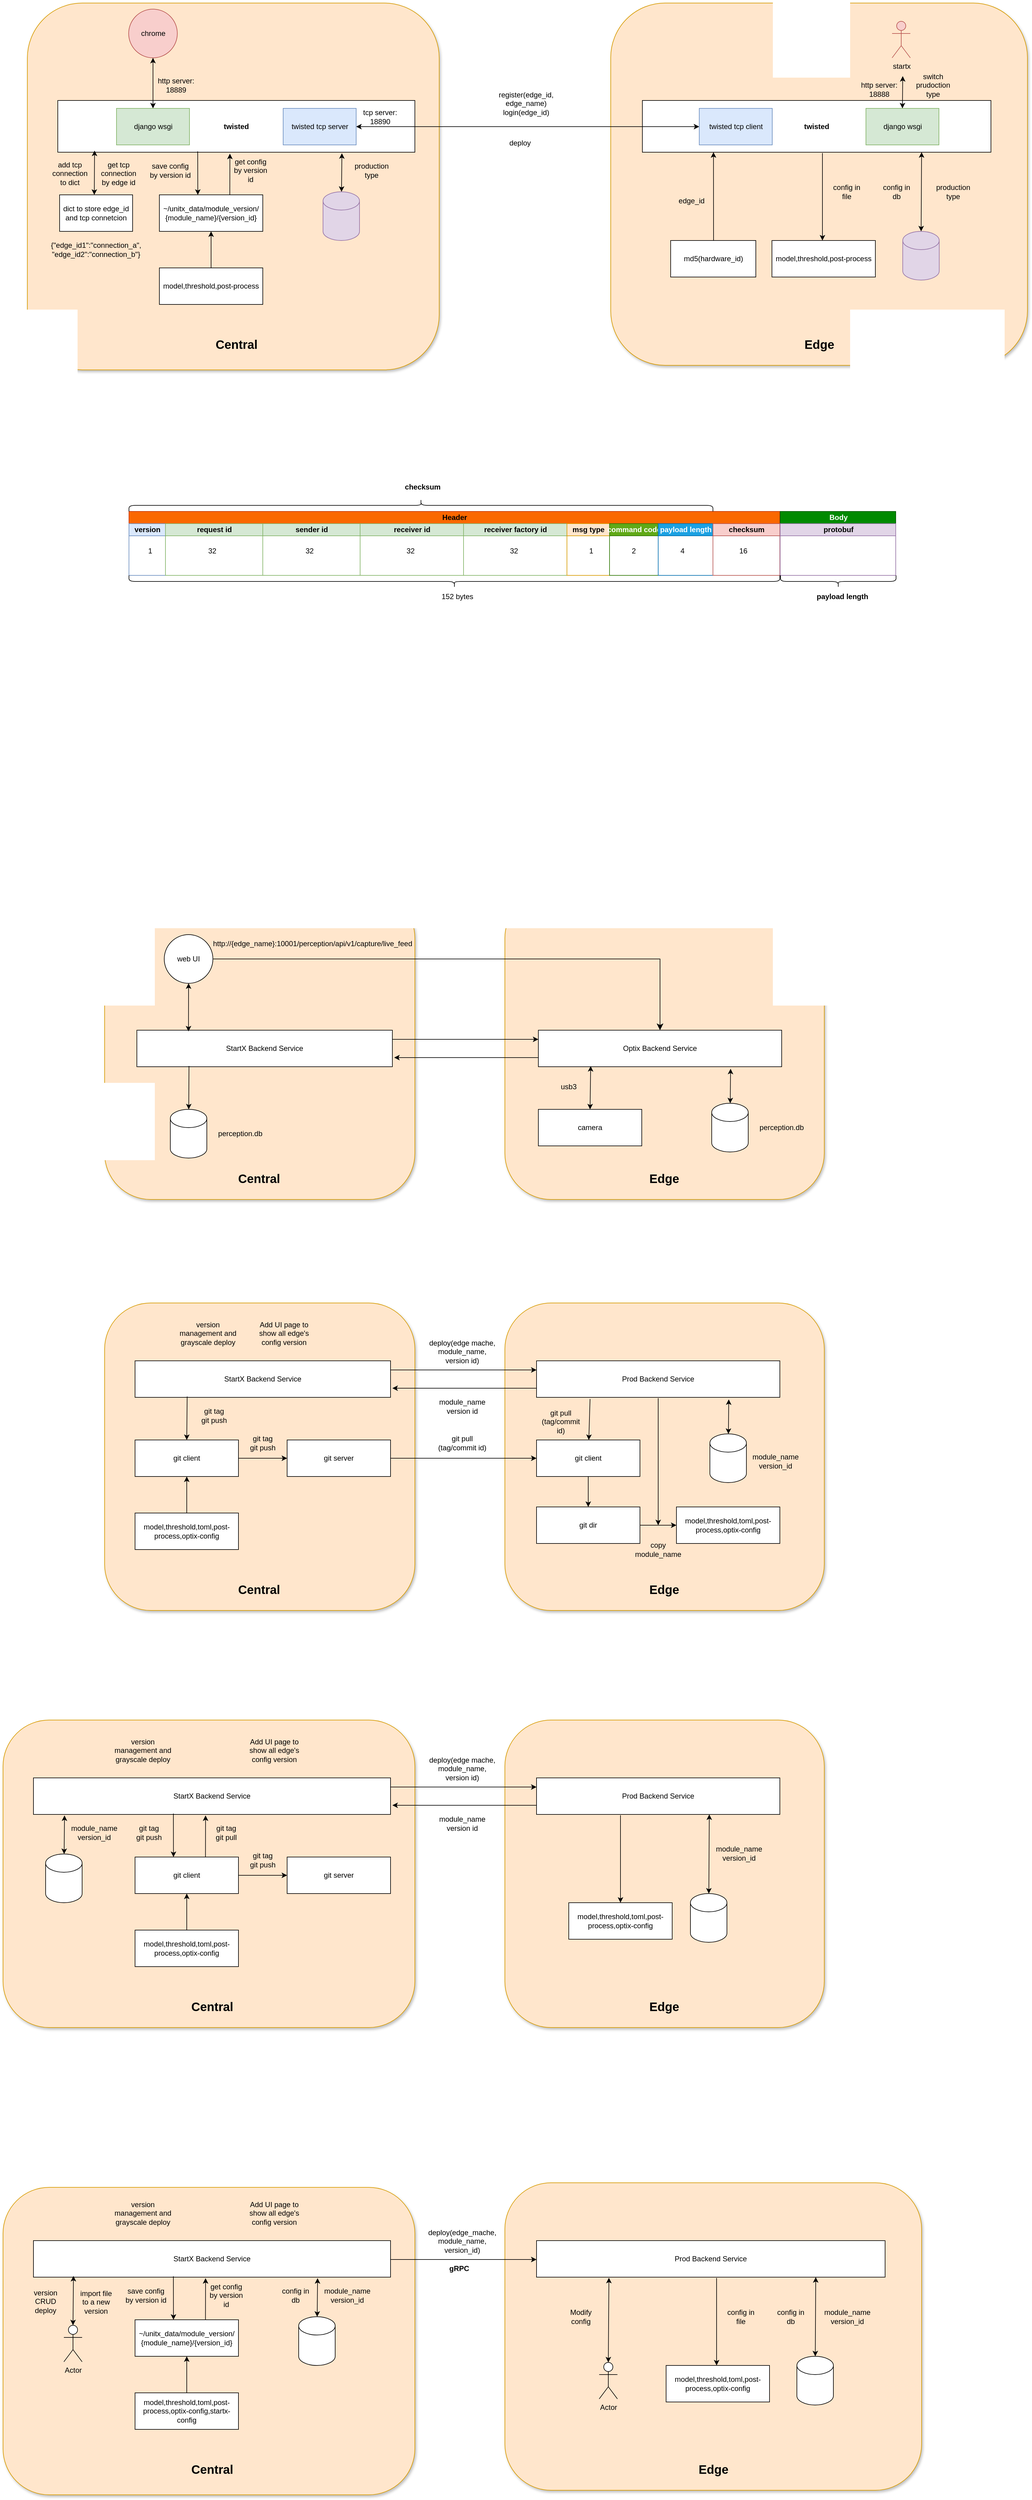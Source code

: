 <mxfile version="24.7.8">
  <diagram name="第 1 页" id="PzokZFdOADGy7_pB55ky">
    <mxGraphModel dx="1728" dy="955" grid="1" gridSize="10" guides="1" tooltips="1" connect="1" arrows="1" fold="1" page="1" pageScale="1" pageWidth="3300" pageHeight="4681" math="0" shadow="0">
      <root>
        <mxCell id="0" />
        <mxCell id="1" parent="0" />
        <mxCell id="i0qUSSeW1kzxF6su9X11-17" value="" style="rounded=1;whiteSpace=wrap;html=1;fillColor=#ffe6cc;strokeColor=#d79b00;glass=0;shadow=1;" parent="1" vertex="1">
          <mxGeometry x="1195" y="2435" width="525" height="505" as="geometry" />
        </mxCell>
        <mxCell id="i0qUSSeW1kzxF6su9X11-16" value="" style="rounded=1;whiteSpace=wrap;html=1;fillColor=#ffe6cc;strokeColor=#d79b00;shadow=1;" parent="1" vertex="1">
          <mxGeometry x="537" y="2435" width="510" height="505" as="geometry" />
        </mxCell>
        <mxCell id="QO4FowlgKa2JyrHLj_sX-2" value="&lt;span style=&quot;font-size: 12px;&quot; data-lucid-content=&quot;{&amp;quot;t&amp;quot;:&amp;quot;CorteX Backend Service&amp;quot;,&amp;quot;m&amp;quot;:[{&amp;quot;s&amp;quot;:0,&amp;quot;n&amp;quot;:&amp;quot;fsp&amp;quot;,&amp;quot;v&amp;quot;:&amp;quot;ss_presetShapeStyle1_textStyle&amp;quot;,&amp;quot;e&amp;quot;:22},{&amp;quot;s&amp;quot;:0,&amp;quot;n&amp;quot;:&amp;quot;fsp2&amp;quot;,&amp;quot;v&amp;quot;:&amp;quot;ss_presetShapeStyle1_textStyle&amp;quot;,&amp;quot;e&amp;quot;:22},{&amp;quot;s&amp;quot;:0,&amp;quot;n&amp;quot;:&amp;quot;s&amp;quot;,&amp;quot;v&amp;quot;:22.222,&amp;quot;e&amp;quot;:22}]}&quot; data-lucid-type=&quot;application/vnd.lucid.text&quot;&gt;StartX&lt;span style=&quot;font-size: 12px;&quot;&gt;&amp;nbsp;Backend Service&lt;/span&gt;&lt;/span&gt;" style="rounded=0;whiteSpace=wrap;html=1;fontSize=12;fontStyle=0;fontColor=default;fontFamily=Helvetica;" parent="1" vertex="1">
          <mxGeometry x="587" y="2530" width="420" height="60" as="geometry" />
        </mxCell>
        <mxCell id="QO4FowlgKa2JyrHLj_sX-4" value="&lt;span style=&quot;font-size: 12px;&quot; data-lucid-content=&quot;{&amp;quot;t&amp;quot;:&amp;quot;CorteX Backend Service&amp;quot;,&amp;quot;m&amp;quot;:[{&amp;quot;s&amp;quot;:0,&amp;quot;n&amp;quot;:&amp;quot;fsp&amp;quot;,&amp;quot;v&amp;quot;:&amp;quot;ss_presetShapeStyle1_textStyle&amp;quot;,&amp;quot;e&amp;quot;:22},{&amp;quot;s&amp;quot;:0,&amp;quot;n&amp;quot;:&amp;quot;fsp2&amp;quot;,&amp;quot;v&amp;quot;:&amp;quot;ss_presetShapeStyle1_textStyle&amp;quot;,&amp;quot;e&amp;quot;:22},{&amp;quot;s&amp;quot;:0,&amp;quot;n&amp;quot;:&amp;quot;s&amp;quot;,&amp;quot;v&amp;quot;:22.222,&amp;quot;e&amp;quot;:22}]}&quot; data-lucid-type=&quot;application/vnd.lucid.text&quot;&gt;&lt;span style=&quot;font-size: 12px;&quot;&gt;Prod Backend Service&lt;/span&gt;&lt;/span&gt;" style="rounded=0;whiteSpace=wrap;html=1;fontSize=12;fontStyle=0;fontColor=default;fontFamily=Helvetica;" parent="1" vertex="1">
          <mxGeometry x="1247" y="2530" width="400" height="60" as="geometry" />
        </mxCell>
        <mxCell id="i0qUSSeW1kzxF6su9X11-3" style="edgeStyle=orthogonalEdgeStyle;rounded=0;orthogonalLoop=1;jettySize=auto;html=1;exitX=1;exitY=0.5;exitDx=0;exitDy=0;entryX=0;entryY=0.5;entryDx=0;entryDy=0;" parent="1" source="QO4FowlgKa2JyrHLj_sX-5" target="QO4FowlgKa2JyrHLj_sX-7" edge="1">
          <mxGeometry relative="1" as="geometry" />
        </mxCell>
        <mxCell id="QO4FowlgKa2JyrHLj_sX-5" value="git server" style="rounded=0;whiteSpace=wrap;html=1;fontSize=12;fontStyle=0;fontColor=default;fontFamily=Helvetica;" parent="1" vertex="1">
          <mxGeometry x="837" y="2660" width="170" height="60" as="geometry" />
        </mxCell>
        <mxCell id="QO4FowlgKa2JyrHLj_sX-7" value="git client" style="rounded=0;whiteSpace=wrap;html=1;fontSize=12;fontStyle=0;fontColor=default;fontFamily=Helvetica;" parent="1" vertex="1">
          <mxGeometry x="1247" y="2660" width="170" height="60" as="geometry" />
        </mxCell>
        <mxCell id="QO4FowlgKa2JyrHLj_sX-12" value="&lt;div style=&quot;font-size: 12px;&quot;&gt;deploy(edge mache, module_name, version id)&lt;/div&gt;" style="text;strokeColor=none;align=center;fillColor=none;html=1;verticalAlign=middle;whiteSpace=wrap;rounded=0;fontSize=12;fontStyle=0;fontColor=default;fontFamily=Helvetica;" parent="1" vertex="1">
          <mxGeometry x="1065" y="2500" width="120" height="30" as="geometry" />
        </mxCell>
        <mxCell id="QO4FowlgKa2JyrHLj_sX-15" value="&lt;div style=&quot;font-size: 12px;&quot;&gt;git pull (tag/commit id)&lt;br style=&quot;font-size: 12px;&quot;&gt;&lt;/div&gt;" style="text;strokeColor=none;align=center;fillColor=none;html=1;verticalAlign=middle;whiteSpace=wrap;rounded=0;fontSize=12;fontStyle=0;fontColor=default;fontFamily=Helvetica;" parent="1" vertex="1">
          <mxGeometry x="1257" y="2610" width="60" height="40" as="geometry" />
        </mxCell>
        <mxCell id="rOFp2M5UlcV7_ZdFNBnd-1" value="version management and grayscale deploy" style="text;strokeColor=none;align=center;fillColor=none;html=1;verticalAlign=middle;whiteSpace=wrap;rounded=0;fontSize=12;fontStyle=0;fontFamily=Helvetica;" parent="1" vertex="1">
          <mxGeometry x="657" y="2470" width="100" height="30" as="geometry" />
        </mxCell>
        <mxCell id="rOFp2M5UlcV7_ZdFNBnd-2" value="Add UI page to show all edge&#39;s config version" style="text;strokeColor=none;align=center;fillColor=none;html=1;verticalAlign=middle;whiteSpace=wrap;rounded=0;fontSize=12;fontStyle=0;fontFamily=Helvetica;" parent="1" vertex="1">
          <mxGeometry x="777" y="2470" width="110" height="30" as="geometry" />
        </mxCell>
        <mxCell id="i0qUSSeW1kzxF6su9X11-1" value="model,threshold,toml,post-process,optix-config" style="rounded=0;whiteSpace=wrap;html=1;fontSize=12;fontStyle=0;fontColor=default;fontFamily=Helvetica;" parent="1" vertex="1">
          <mxGeometry x="587" y="2780" width="170" height="60" as="geometry" />
        </mxCell>
        <mxCell id="i0qUSSeW1kzxF6su9X11-2" value="model,threshold,toml,post-process,optix-config" style="rounded=0;whiteSpace=wrap;html=1;fontSize=12;fontStyle=0;fontColor=default;fontFamily=Helvetica;" parent="1" vertex="1">
          <mxGeometry x="1477" y="2770" width="170" height="60" as="geometry" />
        </mxCell>
        <mxCell id="i0qUSSeW1kzxF6su9X11-4" value="git pull (tag/commit id)" style="text;strokeColor=none;align=center;fillColor=none;html=1;verticalAlign=middle;whiteSpace=wrap;rounded=0;" parent="1" vertex="1">
          <mxGeometry x="1080" y="2650" width="90" height="30" as="geometry" />
        </mxCell>
        <mxCell id="i0qUSSeW1kzxF6su9X11-5" value="" style="endArrow=classic;html=1;rounded=0;exitX=0.22;exitY=1.046;exitDx=0;exitDy=0;exitPerimeter=0;" parent="1" source="QO4FowlgKa2JyrHLj_sX-4" target="QO4FowlgKa2JyrHLj_sX-7" edge="1">
          <mxGeometry width="50" height="50" relative="1" as="geometry">
            <mxPoint x="1197" y="2730" as="sourcePoint" />
            <mxPoint x="1247" y="2680" as="targetPoint" />
          </mxGeometry>
        </mxCell>
        <mxCell id="i0qUSSeW1kzxF6su9X11-6" value="" style="endArrow=classic;html=1;rounded=0;exitX=0.795;exitY=1.057;exitDx=0;exitDy=0;exitPerimeter=0;" parent="1" edge="1">
          <mxGeometry width="50" height="50" relative="1" as="geometry">
            <mxPoint x="1447.0" y="2591.38" as="sourcePoint" />
            <mxPoint x="1447" y="2800" as="targetPoint" />
          </mxGeometry>
        </mxCell>
        <mxCell id="i0qUSSeW1kzxF6su9X11-7" value="&lt;div style=&quot;font-size: 12px;&quot;&gt;copy&lt;/div&gt;&lt;div style=&quot;font-size: 12px;&quot;&gt;module_name&lt;br&gt;&lt;/div&gt;" style="text;strokeColor=none;align=center;fillColor=none;html=1;verticalAlign=middle;whiteSpace=wrap;rounded=0;fontSize=12;fontStyle=0;fontColor=default;fontFamily=Helvetica;" parent="1" vertex="1">
          <mxGeometry x="1407" y="2820" width="80" height="40" as="geometry" />
        </mxCell>
        <mxCell id="i0qUSSeW1kzxF6su9X11-8" value="git client" style="rounded=0;whiteSpace=wrap;html=1;fontSize=12;fontStyle=0;fontColor=default;fontFamily=Helvetica;" parent="1" vertex="1">
          <mxGeometry x="587" y="2660" width="170" height="60" as="geometry" />
        </mxCell>
        <mxCell id="i0qUSSeW1kzxF6su9X11-9" value="" style="endArrow=classic;html=1;rounded=0;exitX=0.5;exitY=0;exitDx=0;exitDy=0;" parent="1" source="i0qUSSeW1kzxF6su9X11-1" target="i0qUSSeW1kzxF6su9X11-8" edge="1">
          <mxGeometry width="50" height="50" relative="1" as="geometry">
            <mxPoint x="1127" y="2730" as="sourcePoint" />
            <mxPoint x="1177" y="2680" as="targetPoint" />
          </mxGeometry>
        </mxCell>
        <mxCell id="i0qUSSeW1kzxF6su9X11-12" value="" style="endArrow=classic;html=1;rounded=0;exitX=1;exitY=0.5;exitDx=0;exitDy=0;entryX=0;entryY=0.5;entryDx=0;entryDy=0;" parent="1" source="i0qUSSeW1kzxF6su9X11-8" target="QO4FowlgKa2JyrHLj_sX-5" edge="1">
          <mxGeometry width="50" height="50" relative="1" as="geometry">
            <mxPoint x="1127" y="2730" as="sourcePoint" />
            <mxPoint x="1177" y="2680" as="targetPoint" />
          </mxGeometry>
        </mxCell>
        <mxCell id="i0qUSSeW1kzxF6su9X11-13" value="" style="endArrow=classic;html=1;rounded=0;exitX=0.204;exitY=0.977;exitDx=0;exitDy=0;exitPerimeter=0;entryX=0.5;entryY=0;entryDx=0;entryDy=0;" parent="1" source="QO4FowlgKa2JyrHLj_sX-2" target="i0qUSSeW1kzxF6su9X11-8" edge="1">
          <mxGeometry width="50" height="50" relative="1" as="geometry">
            <mxPoint x="1127" y="2730" as="sourcePoint" />
            <mxPoint x="1177" y="2680" as="targetPoint" />
          </mxGeometry>
        </mxCell>
        <mxCell id="i0qUSSeW1kzxF6su9X11-14" value="&lt;div&gt;git tag&lt;/div&gt;git push" style="text;strokeColor=none;align=center;fillColor=none;html=1;verticalAlign=middle;whiteSpace=wrap;rounded=0;" parent="1" vertex="1">
          <mxGeometry x="687" y="2605" width="60" height="30" as="geometry" />
        </mxCell>
        <mxCell id="i0qUSSeW1kzxF6su9X11-15" value="&lt;div&gt;git tag&lt;/div&gt;git push" style="text;strokeColor=none;align=center;fillColor=none;html=1;verticalAlign=middle;whiteSpace=wrap;rounded=0;" parent="1" vertex="1">
          <mxGeometry x="767" y="2650" width="60" height="30" as="geometry" />
        </mxCell>
        <mxCell id="i0qUSSeW1kzxF6su9X11-18" value="git dir" style="rounded=0;whiteSpace=wrap;html=1;fontSize=12;fontStyle=0;fontColor=default;fontFamily=Helvetica;" parent="1" vertex="1">
          <mxGeometry x="1247" y="2770" width="170" height="60" as="geometry" />
        </mxCell>
        <mxCell id="i0qUSSeW1kzxF6su9X11-19" value="" style="endArrow=classic;html=1;rounded=0;exitX=0.5;exitY=1;exitDx=0;exitDy=0;" parent="1" source="QO4FowlgKa2JyrHLj_sX-7" target="i0qUSSeW1kzxF6su9X11-18" edge="1">
          <mxGeometry width="50" height="50" relative="1" as="geometry">
            <mxPoint x="1197" y="2730" as="sourcePoint" />
            <mxPoint x="1247" y="2680" as="targetPoint" />
          </mxGeometry>
        </mxCell>
        <mxCell id="i0qUSSeW1kzxF6su9X11-20" value="" style="endArrow=classic;html=1;rounded=0;exitX=1;exitY=0.5;exitDx=0;exitDy=0;entryX=0;entryY=0.5;entryDx=0;entryDy=0;" parent="1" source="i0qUSSeW1kzxF6su9X11-18" target="i0qUSSeW1kzxF6su9X11-2" edge="1">
          <mxGeometry width="50" height="50" relative="1" as="geometry">
            <mxPoint x="1197" y="2730" as="sourcePoint" />
            <mxPoint x="1247" y="2680" as="targetPoint" />
          </mxGeometry>
        </mxCell>
        <mxCell id="i0qUSSeW1kzxF6su9X11-24" value="Central" style="text;strokeColor=none;align=center;fillColor=none;html=1;verticalAlign=middle;whiteSpace=wrap;rounded=0;fontSize=20;fontStyle=1" parent="1" vertex="1">
          <mxGeometry x="761" y="2890" width="60" height="30" as="geometry" />
        </mxCell>
        <mxCell id="i0qUSSeW1kzxF6su9X11-25" value="Edge" style="text;strokeColor=none;align=center;fillColor=none;html=1;verticalAlign=middle;whiteSpace=wrap;rounded=0;fontSize=20;fontStyle=1" parent="1" vertex="1">
          <mxGeometry x="1427" y="2890" width="60" height="30" as="geometry" />
        </mxCell>
        <mxCell id="i0qUSSeW1kzxF6su9X11-26" value="" style="shape=cylinder3;whiteSpace=wrap;html=1;boundedLbl=1;backgroundOutline=1;size=15;" parent="1" vertex="1">
          <mxGeometry x="1532" y="2650" width="60" height="80" as="geometry" />
        </mxCell>
        <mxCell id="i0qUSSeW1kzxF6su9X11-28" value="" style="endArrow=classic;startArrow=classic;html=1;rounded=0;entryX=0.79;entryY=1.056;entryDx=0;entryDy=0;entryPerimeter=0;" parent="1" source="i0qUSSeW1kzxF6su9X11-26" target="QO4FowlgKa2JyrHLj_sX-4" edge="1">
          <mxGeometry width="50" height="50" relative="1" as="geometry">
            <mxPoint x="1300" y="2740" as="sourcePoint" />
            <mxPoint x="1350" y="2690" as="targetPoint" />
          </mxGeometry>
        </mxCell>
        <mxCell id="i0qUSSeW1kzxF6su9X11-30" value="module_name&lt;div&gt;version_id&lt;/div&gt;" style="text;strokeColor=none;align=center;fillColor=none;html=1;verticalAlign=middle;whiteSpace=wrap;rounded=0;" parent="1" vertex="1">
          <mxGeometry x="1610" y="2680" width="60" height="30" as="geometry" />
        </mxCell>
        <mxCell id="i0qUSSeW1kzxF6su9X11-31" value="&lt;div style=&quot;font-size: 12px;&quot;&gt;module_name version id&lt;/div&gt;" style="text;strokeColor=none;align=center;fillColor=none;html=1;verticalAlign=middle;whiteSpace=wrap;rounded=0;fontSize=12;fontStyle=0;fontColor=default;fontFamily=Helvetica;" parent="1" vertex="1">
          <mxGeometry x="1065" y="2590" width="120" height="30" as="geometry" />
        </mxCell>
        <mxCell id="i0qUSSeW1kzxF6su9X11-32" value="" style="endArrow=classic;html=1;rounded=0;exitX=1;exitY=0.25;exitDx=0;exitDy=0;entryX=0;entryY=0.25;entryDx=0;entryDy=0;" parent="1" source="QO4FowlgKa2JyrHLj_sX-2" target="QO4FowlgKa2JyrHLj_sX-4" edge="1">
          <mxGeometry width="50" height="50" relative="1" as="geometry">
            <mxPoint x="1300" y="2740" as="sourcePoint" />
            <mxPoint x="1350" y="2690" as="targetPoint" />
          </mxGeometry>
        </mxCell>
        <mxCell id="i0qUSSeW1kzxF6su9X11-33" value="" style="endArrow=classic;html=1;rounded=0;exitX=0;exitY=0.75;exitDx=0;exitDy=0;" parent="1" source="QO4FowlgKa2JyrHLj_sX-4" edge="1">
          <mxGeometry width="50" height="50" relative="1" as="geometry">
            <mxPoint x="1300" y="2740" as="sourcePoint" />
            <mxPoint x="1010" y="2575" as="targetPoint" />
          </mxGeometry>
        </mxCell>
        <mxCell id="i0qUSSeW1kzxF6su9X11-34" value="" style="rounded=1;whiteSpace=wrap;html=1;fillColor=#ffe6cc;strokeColor=#d79b00;glass=0;shadow=1;" parent="1" vertex="1">
          <mxGeometry x="1195" y="3120" width="525" height="505" as="geometry" />
        </mxCell>
        <mxCell id="i0qUSSeW1kzxF6su9X11-35" value="" style="rounded=1;whiteSpace=wrap;html=1;fillColor=#ffe6cc;strokeColor=#d79b00;shadow=1;" parent="1" vertex="1">
          <mxGeometry x="370" y="3120" width="677" height="505" as="geometry" />
        </mxCell>
        <mxCell id="i0qUSSeW1kzxF6su9X11-36" value="&lt;span style=&quot;font-size: 12px;&quot; data-lucid-content=&quot;{&amp;quot;t&amp;quot;:&amp;quot;CorteX Backend Service&amp;quot;,&amp;quot;m&amp;quot;:[{&amp;quot;s&amp;quot;:0,&amp;quot;n&amp;quot;:&amp;quot;fsp&amp;quot;,&amp;quot;v&amp;quot;:&amp;quot;ss_presetShapeStyle1_textStyle&amp;quot;,&amp;quot;e&amp;quot;:22},{&amp;quot;s&amp;quot;:0,&amp;quot;n&amp;quot;:&amp;quot;fsp2&amp;quot;,&amp;quot;v&amp;quot;:&amp;quot;ss_presetShapeStyle1_textStyle&amp;quot;,&amp;quot;e&amp;quot;:22},{&amp;quot;s&amp;quot;:0,&amp;quot;n&amp;quot;:&amp;quot;s&amp;quot;,&amp;quot;v&amp;quot;:22.222,&amp;quot;e&amp;quot;:22}]}&quot; data-lucid-type=&quot;application/vnd.lucid.text&quot;&gt;&lt;span style=&quot;font-size: 12px;&quot;&gt;StartX Backend Service&lt;/span&gt;&lt;/span&gt;" style="rounded=0;whiteSpace=wrap;html=1;fontSize=12;fontStyle=0;fontColor=default;fontFamily=Helvetica;" parent="1" vertex="1">
          <mxGeometry x="420" y="3215" width="587" height="60" as="geometry" />
        </mxCell>
        <mxCell id="i0qUSSeW1kzxF6su9X11-37" value="&lt;span style=&quot;font-size: 12px;&quot; data-lucid-content=&quot;{&amp;quot;t&amp;quot;:&amp;quot;CorteX Backend Service&amp;quot;,&amp;quot;m&amp;quot;:[{&amp;quot;s&amp;quot;:0,&amp;quot;n&amp;quot;:&amp;quot;fsp&amp;quot;,&amp;quot;v&amp;quot;:&amp;quot;ss_presetShapeStyle1_textStyle&amp;quot;,&amp;quot;e&amp;quot;:22},{&amp;quot;s&amp;quot;:0,&amp;quot;n&amp;quot;:&amp;quot;fsp2&amp;quot;,&amp;quot;v&amp;quot;:&amp;quot;ss_presetShapeStyle1_textStyle&amp;quot;,&amp;quot;e&amp;quot;:22},{&amp;quot;s&amp;quot;:0,&amp;quot;n&amp;quot;:&amp;quot;s&amp;quot;,&amp;quot;v&amp;quot;:22.222,&amp;quot;e&amp;quot;:22}]}&quot; data-lucid-type=&quot;application/vnd.lucid.text&quot;&gt;&lt;span style=&quot;font-size: 12px;&quot;&gt;Prod Backend Service&lt;/span&gt;&lt;/span&gt;" style="rounded=0;whiteSpace=wrap;html=1;fontSize=12;fontStyle=0;fontColor=default;fontFamily=Helvetica;" parent="1" vertex="1">
          <mxGeometry x="1247" y="3215" width="400" height="60" as="geometry" />
        </mxCell>
        <mxCell id="i0qUSSeW1kzxF6su9X11-39" value="git server" style="rounded=0;whiteSpace=wrap;html=1;fontSize=12;fontStyle=0;fontColor=default;fontFamily=Helvetica;" parent="1" vertex="1">
          <mxGeometry x="837" y="3345" width="170" height="60" as="geometry" />
        </mxCell>
        <mxCell id="i0qUSSeW1kzxF6su9X11-41" value="&lt;div style=&quot;font-size: 12px;&quot;&gt;deploy(edge mache, module_name, version id)&lt;/div&gt;" style="text;strokeColor=none;align=center;fillColor=none;html=1;verticalAlign=middle;whiteSpace=wrap;rounded=0;fontSize=12;fontStyle=0;fontColor=default;fontFamily=Helvetica;" parent="1" vertex="1">
          <mxGeometry x="1065" y="3185" width="120" height="30" as="geometry" />
        </mxCell>
        <mxCell id="i0qUSSeW1kzxF6su9X11-43" value="version management and grayscale deploy" style="text;strokeColor=none;align=center;fillColor=none;html=1;verticalAlign=middle;whiteSpace=wrap;rounded=0;fontSize=12;fontStyle=0;fontFamily=Helvetica;" parent="1" vertex="1">
          <mxGeometry x="550" y="3155" width="100" height="30" as="geometry" />
        </mxCell>
        <mxCell id="i0qUSSeW1kzxF6su9X11-44" value="Add UI page to show all edge&#39;s config version" style="text;strokeColor=none;align=center;fillColor=none;html=1;verticalAlign=middle;whiteSpace=wrap;rounded=0;fontSize=12;fontStyle=0;fontFamily=Helvetica;" parent="1" vertex="1">
          <mxGeometry x="761" y="3155" width="110" height="30" as="geometry" />
        </mxCell>
        <mxCell id="i0qUSSeW1kzxF6su9X11-45" value="model,threshold,toml,post-process,optix-config" style="rounded=0;whiteSpace=wrap;html=1;fontSize=12;fontStyle=0;fontColor=default;fontFamily=Helvetica;" parent="1" vertex="1">
          <mxGeometry x="587" y="3465" width="170" height="60" as="geometry" />
        </mxCell>
        <mxCell id="i0qUSSeW1kzxF6su9X11-46" value="model,threshold,toml,post-process,optix-config" style="rounded=0;whiteSpace=wrap;html=1;fontSize=12;fontStyle=0;fontColor=default;fontFamily=Helvetica;" parent="1" vertex="1">
          <mxGeometry x="1300" y="3420" width="170" height="60" as="geometry" />
        </mxCell>
        <mxCell id="i0qUSSeW1kzxF6su9X11-49" value="" style="endArrow=classic;html=1;rounded=0;exitX=0.795;exitY=1.057;exitDx=0;exitDy=0;exitPerimeter=0;entryX=0.5;entryY=0;entryDx=0;entryDy=0;" parent="1" target="i0qUSSeW1kzxF6su9X11-46" edge="1">
          <mxGeometry width="50" height="50" relative="1" as="geometry">
            <mxPoint x="1385.0" y="3276.38" as="sourcePoint" />
            <mxPoint x="1385" y="3410" as="targetPoint" />
          </mxGeometry>
        </mxCell>
        <mxCell id="i0qUSSeW1kzxF6su9X11-51" value="git client" style="rounded=0;whiteSpace=wrap;html=1;fontSize=12;fontStyle=0;fontColor=default;fontFamily=Helvetica;" parent="1" vertex="1">
          <mxGeometry x="587" y="3345" width="170" height="60" as="geometry" />
        </mxCell>
        <mxCell id="i0qUSSeW1kzxF6su9X11-52" value="" style="endArrow=classic;html=1;rounded=0;exitX=0.5;exitY=0;exitDx=0;exitDy=0;" parent="1" source="i0qUSSeW1kzxF6su9X11-45" target="i0qUSSeW1kzxF6su9X11-51" edge="1">
          <mxGeometry width="50" height="50" relative="1" as="geometry">
            <mxPoint x="1127" y="3415" as="sourcePoint" />
            <mxPoint x="1177" y="3365" as="targetPoint" />
          </mxGeometry>
        </mxCell>
        <mxCell id="i0qUSSeW1kzxF6su9X11-53" value="" style="endArrow=classic;html=1;rounded=0;exitX=1;exitY=0.5;exitDx=0;exitDy=0;entryX=0;entryY=0.5;entryDx=0;entryDy=0;" parent="1" source="i0qUSSeW1kzxF6su9X11-51" target="i0qUSSeW1kzxF6su9X11-39" edge="1">
          <mxGeometry width="50" height="50" relative="1" as="geometry">
            <mxPoint x="1127" y="3415" as="sourcePoint" />
            <mxPoint x="1177" y="3365" as="targetPoint" />
          </mxGeometry>
        </mxCell>
        <mxCell id="i0qUSSeW1kzxF6su9X11-54" value="" style="endArrow=classic;html=1;rounded=0;exitX=0.429;exitY=0.977;exitDx=0;exitDy=0;exitPerimeter=0;entryX=0.5;entryY=0;entryDx=0;entryDy=0;" parent="1" edge="1">
          <mxGeometry width="50" height="50" relative="1" as="geometry">
            <mxPoint x="650.003" y="3273.62" as="sourcePoint" />
            <mxPoint x="650.18" y="3345" as="targetPoint" />
          </mxGeometry>
        </mxCell>
        <mxCell id="i0qUSSeW1kzxF6su9X11-55" value="&lt;div&gt;git tag&lt;/div&gt;git push" style="text;strokeColor=none;align=center;fillColor=none;html=1;verticalAlign=middle;whiteSpace=wrap;rounded=0;" parent="1" vertex="1">
          <mxGeometry x="580" y="3290" width="60" height="30" as="geometry" />
        </mxCell>
        <mxCell id="i0qUSSeW1kzxF6su9X11-56" value="&lt;div&gt;git tag&lt;/div&gt;git push" style="text;strokeColor=none;align=center;fillColor=none;html=1;verticalAlign=middle;whiteSpace=wrap;rounded=0;" parent="1" vertex="1">
          <mxGeometry x="767" y="3335" width="60" height="30" as="geometry" />
        </mxCell>
        <mxCell id="i0qUSSeW1kzxF6su9X11-60" value="Central" style="text;strokeColor=none;align=center;fillColor=none;html=1;verticalAlign=middle;whiteSpace=wrap;rounded=0;fontSize=20;fontStyle=1" parent="1" vertex="1">
          <mxGeometry x="683.5" y="3575" width="60" height="30" as="geometry" />
        </mxCell>
        <mxCell id="i0qUSSeW1kzxF6su9X11-61" value="Edge" style="text;strokeColor=none;align=center;fillColor=none;html=1;verticalAlign=middle;whiteSpace=wrap;rounded=0;fontSize=20;fontStyle=1" parent="1" vertex="1">
          <mxGeometry x="1427" y="3575" width="60" height="30" as="geometry" />
        </mxCell>
        <mxCell id="i0qUSSeW1kzxF6su9X11-62" value="" style="shape=cylinder3;whiteSpace=wrap;html=1;boundedLbl=1;backgroundOutline=1;size=15;" parent="1" vertex="1">
          <mxGeometry x="440" y="3340" width="60" height="80" as="geometry" />
        </mxCell>
        <mxCell id="i0qUSSeW1kzxF6su9X11-63" value="" style="endArrow=classic;startArrow=classic;html=1;rounded=0;entryX=0.087;entryY=1.028;entryDx=0;entryDy=0;entryPerimeter=0;" parent="1" source="i0qUSSeW1kzxF6su9X11-62" target="i0qUSSeW1kzxF6su9X11-36" edge="1">
          <mxGeometry width="50" height="50" relative="1" as="geometry">
            <mxPoint x="1300" y="3425" as="sourcePoint" />
            <mxPoint x="1350" y="3375" as="targetPoint" />
          </mxGeometry>
        </mxCell>
        <mxCell id="i0qUSSeW1kzxF6su9X11-65" value="&lt;div style=&quot;font-size: 12px;&quot;&gt;module_name version id&lt;/div&gt;" style="text;strokeColor=none;align=center;fillColor=none;html=1;verticalAlign=middle;whiteSpace=wrap;rounded=0;fontSize=12;fontStyle=0;fontColor=default;fontFamily=Helvetica;" parent="1" vertex="1">
          <mxGeometry x="1065" y="3275" width="120" height="30" as="geometry" />
        </mxCell>
        <mxCell id="i0qUSSeW1kzxF6su9X11-66" value="" style="endArrow=classic;html=1;rounded=0;exitX=1;exitY=0.25;exitDx=0;exitDy=0;entryX=0;entryY=0.25;entryDx=0;entryDy=0;" parent="1" source="i0qUSSeW1kzxF6su9X11-36" target="i0qUSSeW1kzxF6su9X11-37" edge="1">
          <mxGeometry width="50" height="50" relative="1" as="geometry">
            <mxPoint x="1300" y="3425" as="sourcePoint" />
            <mxPoint x="1350" y="3375" as="targetPoint" />
          </mxGeometry>
        </mxCell>
        <mxCell id="i0qUSSeW1kzxF6su9X11-67" value="" style="endArrow=classic;html=1;rounded=0;exitX=0;exitY=0.75;exitDx=0;exitDy=0;" parent="1" source="i0qUSSeW1kzxF6su9X11-37" edge="1">
          <mxGeometry width="50" height="50" relative="1" as="geometry">
            <mxPoint x="1300" y="3425" as="sourcePoint" />
            <mxPoint x="1010" y="3260" as="targetPoint" />
          </mxGeometry>
        </mxCell>
        <mxCell id="i0qUSSeW1kzxF6su9X11-69" value="module_name&lt;div&gt;version_id&lt;/div&gt;" style="text;strokeColor=none;align=center;fillColor=none;html=1;verticalAlign=middle;whiteSpace=wrap;rounded=0;" parent="1" vertex="1">
          <mxGeometry x="490" y="3290" width="60" height="30" as="geometry" />
        </mxCell>
        <mxCell id="i0qUSSeW1kzxF6su9X11-70" value="" style="endArrow=classic;html=1;rounded=0;exitX=0.681;exitY=0;exitDx=0;exitDy=0;entryX=0.482;entryY=1.028;entryDx=0;entryDy=0;entryPerimeter=0;exitPerimeter=0;" parent="1" source="i0qUSSeW1kzxF6su9X11-51" target="i0qUSSeW1kzxF6su9X11-36" edge="1">
          <mxGeometry width="50" height="50" relative="1" as="geometry">
            <mxPoint x="705" y="3350" as="sourcePoint" />
            <mxPoint x="714" y="3275" as="targetPoint" />
          </mxGeometry>
        </mxCell>
        <mxCell id="i0qUSSeW1kzxF6su9X11-71" value="&lt;div&gt;git tag&lt;/div&gt;git pull" style="text;strokeColor=none;align=center;fillColor=none;html=1;verticalAlign=middle;whiteSpace=wrap;rounded=0;" parent="1" vertex="1">
          <mxGeometry x="707" y="3290" width="60" height="30" as="geometry" />
        </mxCell>
        <mxCell id="bRRxqf0Hs2Emt1WZWNBF-1" value="" style="rounded=1;whiteSpace=wrap;html=1;fillColor=#ffe6cc;strokeColor=#d79b00;glass=0;shadow=1;" parent="1" vertex="1">
          <mxGeometry x="1195" y="3880" width="685" height="505" as="geometry" />
        </mxCell>
        <mxCell id="bRRxqf0Hs2Emt1WZWNBF-2" value="" style="rounded=1;whiteSpace=wrap;html=1;fillColor=#ffe6cc;strokeColor=#d79b00;shadow=1;" parent="1" vertex="1">
          <mxGeometry x="370" y="3887.5" width="677" height="505" as="geometry" />
        </mxCell>
        <mxCell id="bRRxqf0Hs2Emt1WZWNBF-3" value="&lt;span style=&quot;font-size: 12px;&quot; data-lucid-content=&quot;{&amp;quot;t&amp;quot;:&amp;quot;CorteX Backend Service&amp;quot;,&amp;quot;m&amp;quot;:[{&amp;quot;s&amp;quot;:0,&amp;quot;n&amp;quot;:&amp;quot;fsp&amp;quot;,&amp;quot;v&amp;quot;:&amp;quot;ss_presetShapeStyle1_textStyle&amp;quot;,&amp;quot;e&amp;quot;:22},{&amp;quot;s&amp;quot;:0,&amp;quot;n&amp;quot;:&amp;quot;fsp2&amp;quot;,&amp;quot;v&amp;quot;:&amp;quot;ss_presetShapeStyle1_textStyle&amp;quot;,&amp;quot;e&amp;quot;:22},{&amp;quot;s&amp;quot;:0,&amp;quot;n&amp;quot;:&amp;quot;s&amp;quot;,&amp;quot;v&amp;quot;:22.222,&amp;quot;e&amp;quot;:22}]}&quot; data-lucid-type=&quot;application/vnd.lucid.text&quot;&gt;StartX&lt;span style=&quot;font-size: 12px;&quot;&gt;&amp;nbsp;Backend Service&lt;/span&gt;&lt;/span&gt;" style="rounded=0;whiteSpace=wrap;html=1;fontSize=12;fontStyle=0;fontColor=default;fontFamily=Helvetica;" parent="1" vertex="1">
          <mxGeometry x="420" y="3975" width="587" height="60" as="geometry" />
        </mxCell>
        <mxCell id="bRRxqf0Hs2Emt1WZWNBF-4" value="&lt;span style=&quot;font-size: 12px;&quot; data-lucid-content=&quot;{&amp;quot;t&amp;quot;:&amp;quot;CorteX Backend Service&amp;quot;,&amp;quot;m&amp;quot;:[{&amp;quot;s&amp;quot;:0,&amp;quot;n&amp;quot;:&amp;quot;fsp&amp;quot;,&amp;quot;v&amp;quot;:&amp;quot;ss_presetShapeStyle1_textStyle&amp;quot;,&amp;quot;e&amp;quot;:22},{&amp;quot;s&amp;quot;:0,&amp;quot;n&amp;quot;:&amp;quot;fsp2&amp;quot;,&amp;quot;v&amp;quot;:&amp;quot;ss_presetShapeStyle1_textStyle&amp;quot;,&amp;quot;e&amp;quot;:22},{&amp;quot;s&amp;quot;:0,&amp;quot;n&amp;quot;:&amp;quot;s&amp;quot;,&amp;quot;v&amp;quot;:22.222,&amp;quot;e&amp;quot;:22}]}&quot; data-lucid-type=&quot;application/vnd.lucid.text&quot;&gt;&lt;span style=&quot;font-size: 12px;&quot;&gt;Prod Backend Service&lt;/span&gt;&lt;/span&gt;" style="rounded=0;whiteSpace=wrap;html=1;fontSize=12;fontStyle=0;fontColor=default;fontFamily=Helvetica;" parent="1" vertex="1">
          <mxGeometry x="1247" y="3975" width="573" height="60" as="geometry" />
        </mxCell>
        <mxCell id="bRRxqf0Hs2Emt1WZWNBF-6" value="&lt;div style=&quot;font-size: 12px;&quot;&gt;deploy(edge_mache, module_name, version_id)&lt;/div&gt;" style="text;strokeColor=none;align=center;fillColor=none;html=1;verticalAlign=middle;whiteSpace=wrap;rounded=0;fontSize=12;fontStyle=0;fontColor=default;fontFamily=Helvetica;" parent="1" vertex="1">
          <mxGeometry x="1065" y="3961" width="120" height="30" as="geometry" />
        </mxCell>
        <mxCell id="bRRxqf0Hs2Emt1WZWNBF-7" value="version management and grayscale deploy" style="text;strokeColor=none;align=center;fillColor=none;html=1;verticalAlign=middle;whiteSpace=wrap;rounded=0;fontSize=12;fontStyle=0;fontFamily=Helvetica;" parent="1" vertex="1">
          <mxGeometry x="550" y="3915" width="100" height="30" as="geometry" />
        </mxCell>
        <mxCell id="bRRxqf0Hs2Emt1WZWNBF-8" value="Add UI page to show all edge&#39;s config version" style="text;strokeColor=none;align=center;fillColor=none;html=1;verticalAlign=middle;whiteSpace=wrap;rounded=0;fontSize=12;fontStyle=0;fontFamily=Helvetica;" parent="1" vertex="1">
          <mxGeometry x="761" y="3915" width="110" height="30" as="geometry" />
        </mxCell>
        <mxCell id="bRRxqf0Hs2Emt1WZWNBF-9" value="model,threshold,toml,post-process,optix-config,startx-config" style="rounded=0;whiteSpace=wrap;html=1;fontSize=12;fontStyle=0;fontColor=default;fontFamily=Helvetica;" parent="1" vertex="1">
          <mxGeometry x="587" y="4225" width="170" height="60" as="geometry" />
        </mxCell>
        <mxCell id="bRRxqf0Hs2Emt1WZWNBF-10" value="model,threshold,toml,post-process,optix-config" style="rounded=0;whiteSpace=wrap;html=1;fontSize=12;fontStyle=0;fontColor=default;fontFamily=Helvetica;" parent="1" vertex="1">
          <mxGeometry x="1460" y="4180" width="170" height="60" as="geometry" />
        </mxCell>
        <mxCell id="bRRxqf0Hs2Emt1WZWNBF-11" value="" style="endArrow=classic;html=1;rounded=0;exitX=0.795;exitY=1.057;exitDx=0;exitDy=0;exitPerimeter=0;entryX=0.5;entryY=0;entryDx=0;entryDy=0;" parent="1" edge="1">
          <mxGeometry width="50" height="50" relative="1" as="geometry">
            <mxPoint x="1543.0" y="4036.38" as="sourcePoint" />
            <mxPoint x="1543" y="4180" as="targetPoint" />
          </mxGeometry>
        </mxCell>
        <mxCell id="bRRxqf0Hs2Emt1WZWNBF-12" value="~/unitx_data/module_version/&lt;div&gt;{module_name}/{version_id}&lt;/div&gt;" style="rounded=0;whiteSpace=wrap;html=1;fontSize=12;fontStyle=0;fontColor=default;fontFamily=Helvetica;" parent="1" vertex="1">
          <mxGeometry x="587" y="4105" width="170" height="60" as="geometry" />
        </mxCell>
        <mxCell id="bRRxqf0Hs2Emt1WZWNBF-13" value="" style="endArrow=classic;html=1;rounded=0;exitX=0.5;exitY=0;exitDx=0;exitDy=0;" parent="1" source="bRRxqf0Hs2Emt1WZWNBF-9" target="bRRxqf0Hs2Emt1WZWNBF-12" edge="1">
          <mxGeometry width="50" height="50" relative="1" as="geometry">
            <mxPoint x="1127" y="4175" as="sourcePoint" />
            <mxPoint x="1177" y="4125" as="targetPoint" />
          </mxGeometry>
        </mxCell>
        <mxCell id="bRRxqf0Hs2Emt1WZWNBF-15" value="" style="endArrow=classic;html=1;rounded=0;exitX=0.429;exitY=0.977;exitDx=0;exitDy=0;exitPerimeter=0;entryX=0.5;entryY=0;entryDx=0;entryDy=0;" parent="1" edge="1">
          <mxGeometry width="50" height="50" relative="1" as="geometry">
            <mxPoint x="650.003" y="4033.62" as="sourcePoint" />
            <mxPoint x="650.18" y="4105" as="targetPoint" />
          </mxGeometry>
        </mxCell>
        <mxCell id="bRRxqf0Hs2Emt1WZWNBF-16" value="save config by version id&lt;div&gt;&lt;/div&gt;" style="text;strokeColor=none;align=center;fillColor=none;html=1;verticalAlign=middle;whiteSpace=wrap;rounded=0;" parent="1" vertex="1">
          <mxGeometry x="570" y="4050" width="70" height="30" as="geometry" />
        </mxCell>
        <mxCell id="bRRxqf0Hs2Emt1WZWNBF-18" value="Central" style="text;strokeColor=none;align=center;fillColor=none;html=1;verticalAlign=middle;whiteSpace=wrap;rounded=0;fontSize=20;fontStyle=1" parent="1" vertex="1">
          <mxGeometry x="683.5" y="4335" width="60" height="30" as="geometry" />
        </mxCell>
        <mxCell id="bRRxqf0Hs2Emt1WZWNBF-19" value="Edge" style="text;strokeColor=none;align=center;fillColor=none;html=1;verticalAlign=middle;whiteSpace=wrap;rounded=0;fontSize=20;fontStyle=1" parent="1" vertex="1">
          <mxGeometry x="1507.5" y="4335" width="60" height="30" as="geometry" />
        </mxCell>
        <mxCell id="bRRxqf0Hs2Emt1WZWNBF-20" value="" style="shape=cylinder3;whiteSpace=wrap;html=1;boundedLbl=1;backgroundOutline=1;size=15;" parent="1" vertex="1">
          <mxGeometry x="856" y="4100" width="60" height="80" as="geometry" />
        </mxCell>
        <mxCell id="bRRxqf0Hs2Emt1WZWNBF-21" value="" style="endArrow=classic;startArrow=classic;html=1;rounded=0;entryX=0.087;entryY=1.028;entryDx=0;entryDy=0;entryPerimeter=0;" parent="1" source="bRRxqf0Hs2Emt1WZWNBF-20" edge="1">
          <mxGeometry width="50" height="50" relative="1" as="geometry">
            <mxPoint x="1716" y="4185" as="sourcePoint" />
            <mxPoint x="887.069" y="4036.68" as="targetPoint" />
          </mxGeometry>
        </mxCell>
        <mxCell id="bRRxqf0Hs2Emt1WZWNBF-23" value="" style="endArrow=classic;html=1;rounded=0;exitX=1;exitY=0.25;exitDx=0;exitDy=0;entryX=0;entryY=0.25;entryDx=0;entryDy=0;" parent="1" edge="1">
          <mxGeometry width="50" height="50" relative="1" as="geometry">
            <mxPoint x="1007" y="4006" as="sourcePoint" />
            <mxPoint x="1247" y="4006" as="targetPoint" />
          </mxGeometry>
        </mxCell>
        <mxCell id="bRRxqf0Hs2Emt1WZWNBF-25" value="module_name&lt;div&gt;version_id&lt;/div&gt;" style="text;strokeColor=none;align=center;fillColor=none;html=1;verticalAlign=middle;whiteSpace=wrap;rounded=0;" parent="1" vertex="1">
          <mxGeometry x="906" y="4050" width="60" height="30" as="geometry" />
        </mxCell>
        <mxCell id="bRRxqf0Hs2Emt1WZWNBF-26" value="" style="endArrow=classic;html=1;rounded=0;exitX=0.681;exitY=0;exitDx=0;exitDy=0;entryX=0.482;entryY=1.028;entryDx=0;entryDy=0;entryPerimeter=0;exitPerimeter=0;" parent="1" source="bRRxqf0Hs2Emt1WZWNBF-12" target="bRRxqf0Hs2Emt1WZWNBF-3" edge="1">
          <mxGeometry width="50" height="50" relative="1" as="geometry">
            <mxPoint x="705" y="4110" as="sourcePoint" />
            <mxPoint x="714" y="4035" as="targetPoint" />
          </mxGeometry>
        </mxCell>
        <mxCell id="bRRxqf0Hs2Emt1WZWNBF-27" value="get config by version id" style="text;strokeColor=none;align=center;fillColor=none;html=1;verticalAlign=middle;whiteSpace=wrap;rounded=0;" parent="1" vertex="1">
          <mxGeometry x="707" y="4050" width="60" height="30" as="geometry" />
        </mxCell>
        <mxCell id="bRRxqf0Hs2Emt1WZWNBF-28" value="" style="shape=cylinder3;whiteSpace=wrap;html=1;boundedLbl=1;backgroundOutline=1;size=15;" parent="1" vertex="1">
          <mxGeometry x="1500" y="3405" width="60" height="80" as="geometry" />
        </mxCell>
        <mxCell id="bRRxqf0Hs2Emt1WZWNBF-29" value="" style="endArrow=classic;startArrow=classic;html=1;rounded=0;entryX=0.087;entryY=1.028;entryDx=0;entryDy=0;entryPerimeter=0;" parent="1" source="bRRxqf0Hs2Emt1WZWNBF-28" edge="1">
          <mxGeometry width="50" height="50" relative="1" as="geometry">
            <mxPoint x="2360" y="3423" as="sourcePoint" />
            <mxPoint x="1531" y="3275" as="targetPoint" />
          </mxGeometry>
        </mxCell>
        <mxCell id="bRRxqf0Hs2Emt1WZWNBF-30" value="module_name&lt;div&gt;version_id&lt;/div&gt;" style="text;strokeColor=none;align=center;fillColor=none;html=1;verticalAlign=middle;whiteSpace=wrap;rounded=0;" parent="1" vertex="1">
          <mxGeometry x="1550" y="3324" width="60" height="30" as="geometry" />
        </mxCell>
        <mxCell id="bRRxqf0Hs2Emt1WZWNBF-31" value="" style="shape=cylinder3;whiteSpace=wrap;html=1;boundedLbl=1;backgroundOutline=1;size=15;" parent="1" vertex="1">
          <mxGeometry x="1675" y="4165" width="60" height="80" as="geometry" />
        </mxCell>
        <mxCell id="bRRxqf0Hs2Emt1WZWNBF-32" value="" style="endArrow=classic;startArrow=classic;html=1;rounded=0;entryX=0.087;entryY=1.028;entryDx=0;entryDy=0;entryPerimeter=0;" parent="1" source="bRRxqf0Hs2Emt1WZWNBF-31" edge="1">
          <mxGeometry width="50" height="50" relative="1" as="geometry">
            <mxPoint x="2535" y="4183" as="sourcePoint" />
            <mxPoint x="1706" y="4035" as="targetPoint" />
          </mxGeometry>
        </mxCell>
        <mxCell id="bRRxqf0Hs2Emt1WZWNBF-33" value="config in db" style="text;strokeColor=none;align=center;fillColor=none;html=1;verticalAlign=middle;whiteSpace=wrap;rounded=0;" parent="1" vertex="1">
          <mxGeometry x="1634.5" y="4085" width="60" height="30" as="geometry" />
        </mxCell>
        <mxCell id="FLWRcTdQohv8ZEM-ZqKv-1" value="Actor" style="shape=umlActor;verticalLabelPosition=bottom;verticalAlign=top;html=1;outlineConnect=0;" parent="1" vertex="1">
          <mxGeometry x="470" y="4114" width="30" height="60" as="geometry" />
        </mxCell>
        <mxCell id="FLWRcTdQohv8ZEM-ZqKv-2" value="" style="endArrow=classic;startArrow=classic;html=1;rounded=0;exitX=0.5;exitY=0;exitDx=0;exitDy=0;exitPerimeter=0;entryX=0.112;entryY=0.967;entryDx=0;entryDy=0;entryPerimeter=0;" parent="1" source="FLWRcTdQohv8ZEM-ZqKv-1" target="bRRxqf0Hs2Emt1WZWNBF-3" edge="1">
          <mxGeometry width="50" height="50" relative="1" as="geometry">
            <mxPoint x="1020" y="4110" as="sourcePoint" />
            <mxPoint x="1070" y="4060" as="targetPoint" />
          </mxGeometry>
        </mxCell>
        <mxCell id="FLWRcTdQohv8ZEM-ZqKv-3" value="version&lt;div&gt;CRUD&lt;/div&gt;&lt;div&gt;deploy&lt;/div&gt;" style="text;strokeColor=none;align=center;fillColor=none;html=1;verticalAlign=middle;whiteSpace=wrap;rounded=0;" parent="1" vertex="1">
          <mxGeometry x="410" y="4060" width="60" height="30" as="geometry" />
        </mxCell>
        <mxCell id="FLWRcTdQohv8ZEM-ZqKv-4" value="&lt;b&gt;gRPC&lt;/b&gt;" style="text;strokeColor=none;align=center;fillColor=none;html=1;verticalAlign=middle;whiteSpace=wrap;rounded=0;" parent="1" vertex="1">
          <mxGeometry x="1090" y="4006" width="60" height="30" as="geometry" />
        </mxCell>
        <mxCell id="FLWRcTdQohv8ZEM-ZqKv-5" value="import file to a new version" style="text;strokeColor=none;align=center;fillColor=none;html=1;verticalAlign=middle;whiteSpace=wrap;rounded=0;" parent="1" vertex="1">
          <mxGeometry x="493" y="4061" width="60" height="30" as="geometry" />
        </mxCell>
        <mxCell id="gI02vzycZekQ9hK0RCXp-1" value="" style="rounded=1;whiteSpace=wrap;html=1;fillColor=#ffe6cc;strokeColor=#d79b00;glass=0;shadow=1;" parent="1" vertex="1">
          <mxGeometry x="1195" y="1760" width="525" height="505" as="geometry" />
        </mxCell>
        <mxCell id="gI02vzycZekQ9hK0RCXp-2" value="" style="rounded=1;whiteSpace=wrap;html=1;fillColor=#ffe6cc;strokeColor=#d79b00;shadow=1;" parent="1" vertex="1">
          <mxGeometry x="537" y="1760" width="510" height="505" as="geometry" />
        </mxCell>
        <mxCell id="gI02vzycZekQ9hK0RCXp-3" value="&lt;span style=&quot;font-size: 12px;&quot; data-lucid-content=&quot;{&amp;quot;t&amp;quot;:&amp;quot;CorteX Backend Service&amp;quot;,&amp;quot;m&amp;quot;:[{&amp;quot;s&amp;quot;:0,&amp;quot;n&amp;quot;:&amp;quot;fsp&amp;quot;,&amp;quot;v&amp;quot;:&amp;quot;ss_presetShapeStyle1_textStyle&amp;quot;,&amp;quot;e&amp;quot;:22},{&amp;quot;s&amp;quot;:0,&amp;quot;n&amp;quot;:&amp;quot;fsp2&amp;quot;,&amp;quot;v&amp;quot;:&amp;quot;ss_presetShapeStyle1_textStyle&amp;quot;,&amp;quot;e&amp;quot;:22},{&amp;quot;s&amp;quot;:0,&amp;quot;n&amp;quot;:&amp;quot;s&amp;quot;,&amp;quot;v&amp;quot;:22.222,&amp;quot;e&amp;quot;:22}]}&quot; data-lucid-type=&quot;application/vnd.lucid.text&quot;&gt;StartX&lt;span style=&quot;font-size: 12px;&quot;&gt;&amp;nbsp;Backend Service&lt;/span&gt;&lt;/span&gt;" style="rounded=0;whiteSpace=wrap;html=1;fontSize=12;fontStyle=0;fontColor=default;fontFamily=Helvetica;" parent="1" vertex="1">
          <mxGeometry x="590" y="1987" width="420" height="60" as="geometry" />
        </mxCell>
        <mxCell id="gI02vzycZekQ9hK0RCXp-4" value="&lt;span style=&quot;font-size: 12px;&quot; data-lucid-content=&quot;{&amp;quot;t&amp;quot;:&amp;quot;CorteX Backend Service&amp;quot;,&amp;quot;m&amp;quot;:[{&amp;quot;s&amp;quot;:0,&amp;quot;n&amp;quot;:&amp;quot;fsp&amp;quot;,&amp;quot;v&amp;quot;:&amp;quot;ss_presetShapeStyle1_textStyle&amp;quot;,&amp;quot;e&amp;quot;:22},{&amp;quot;s&amp;quot;:0,&amp;quot;n&amp;quot;:&amp;quot;fsp2&amp;quot;,&amp;quot;v&amp;quot;:&amp;quot;ss_presetShapeStyle1_textStyle&amp;quot;,&amp;quot;e&amp;quot;:22},{&amp;quot;s&amp;quot;:0,&amp;quot;n&amp;quot;:&amp;quot;s&amp;quot;,&amp;quot;v&amp;quot;:22.222,&amp;quot;e&amp;quot;:22}]}&quot; data-lucid-type=&quot;application/vnd.lucid.text&quot;&gt;&lt;span style=&quot;font-size: 12px;&quot;&gt;Optix Backend Service&lt;/span&gt;&lt;/span&gt;" style="rounded=0;whiteSpace=wrap;html=1;fontSize=12;fontStyle=0;fontColor=default;fontFamily=Helvetica;" parent="1" vertex="1">
          <mxGeometry x="1250" y="1987" width="400" height="60" as="geometry" />
        </mxCell>
        <mxCell id="gI02vzycZekQ9hK0RCXp-7" value="camera" style="rounded=0;whiteSpace=wrap;html=1;fontSize=12;fontStyle=0;fontColor=default;fontFamily=Helvetica;" parent="1" vertex="1">
          <mxGeometry x="1250" y="2117" width="170" height="60" as="geometry" />
        </mxCell>
        <mxCell id="gI02vzycZekQ9hK0RCXp-9" value="&lt;div style=&quot;font-size: 12px;&quot;&gt;usb3&lt;br style=&quot;font-size: 12px;&quot;&gt;&lt;/div&gt;" style="text;strokeColor=none;align=center;fillColor=none;html=1;verticalAlign=middle;whiteSpace=wrap;rounded=0;fontSize=12;fontStyle=0;fontColor=default;fontFamily=Helvetica;" parent="1" vertex="1">
          <mxGeometry x="1270" y="2060" width="60" height="40" as="geometry" />
        </mxCell>
        <mxCell id="gI02vzycZekQ9hK0RCXp-21" value="" style="endArrow=classic;html=1;rounded=0;exitX=0.204;exitY=0.977;exitDx=0;exitDy=0;exitPerimeter=0;" parent="1" source="gI02vzycZekQ9hK0RCXp-3" target="gI02vzycZekQ9hK0RCXp-35" edge="1">
          <mxGeometry width="50" height="50" relative="1" as="geometry">
            <mxPoint x="1130" y="2187" as="sourcePoint" />
            <mxPoint x="675" y="2117" as="targetPoint" />
          </mxGeometry>
        </mxCell>
        <mxCell id="gI02vzycZekQ9hK0RCXp-27" value="Central" style="text;strokeColor=none;align=center;fillColor=none;html=1;verticalAlign=middle;whiteSpace=wrap;rounded=0;fontSize=20;fontStyle=1" parent="1" vertex="1">
          <mxGeometry x="761" y="2215" width="60" height="30" as="geometry" />
        </mxCell>
        <mxCell id="gI02vzycZekQ9hK0RCXp-28" value="Edge" style="text;strokeColor=none;align=center;fillColor=none;html=1;verticalAlign=middle;whiteSpace=wrap;rounded=0;fontSize=20;fontStyle=1" parent="1" vertex="1">
          <mxGeometry x="1427" y="2215" width="60" height="30" as="geometry" />
        </mxCell>
        <mxCell id="gI02vzycZekQ9hK0RCXp-29" value="" style="shape=cylinder3;whiteSpace=wrap;html=1;boundedLbl=1;backgroundOutline=1;size=15;" parent="1" vertex="1">
          <mxGeometry x="1535" y="2107" width="60" height="80" as="geometry" />
        </mxCell>
        <mxCell id="gI02vzycZekQ9hK0RCXp-30" value="" style="endArrow=classic;startArrow=classic;html=1;rounded=0;entryX=0.79;entryY=1.056;entryDx=0;entryDy=0;entryPerimeter=0;" parent="1" source="gI02vzycZekQ9hK0RCXp-29" target="gI02vzycZekQ9hK0RCXp-4" edge="1">
          <mxGeometry width="50" height="50" relative="1" as="geometry">
            <mxPoint x="1303" y="2197" as="sourcePoint" />
            <mxPoint x="1353" y="2147" as="targetPoint" />
          </mxGeometry>
        </mxCell>
        <mxCell id="gI02vzycZekQ9hK0RCXp-33" value="" style="endArrow=classic;html=1;rounded=0;exitX=1;exitY=0.25;exitDx=0;exitDy=0;entryX=0;entryY=0.25;entryDx=0;entryDy=0;" parent="1" source="gI02vzycZekQ9hK0RCXp-3" target="gI02vzycZekQ9hK0RCXp-4" edge="1">
          <mxGeometry width="50" height="50" relative="1" as="geometry">
            <mxPoint x="1303" y="2197" as="sourcePoint" />
            <mxPoint x="1353" y="2147" as="targetPoint" />
          </mxGeometry>
        </mxCell>
        <mxCell id="gI02vzycZekQ9hK0RCXp-34" value="" style="endArrow=classic;html=1;rounded=0;exitX=0;exitY=0.75;exitDx=0;exitDy=0;" parent="1" source="gI02vzycZekQ9hK0RCXp-4" edge="1">
          <mxGeometry width="50" height="50" relative="1" as="geometry">
            <mxPoint x="1303" y="2197" as="sourcePoint" />
            <mxPoint x="1013" y="2032" as="targetPoint" />
          </mxGeometry>
        </mxCell>
        <mxCell id="gI02vzycZekQ9hK0RCXp-35" value="" style="shape=cylinder3;whiteSpace=wrap;html=1;boundedLbl=1;backgroundOutline=1;size=15;" parent="1" vertex="1">
          <mxGeometry x="645" y="2117" width="60" height="80" as="geometry" />
        </mxCell>
        <mxCell id="gI02vzycZekQ9hK0RCXp-38" value="" style="endArrow=classic;startArrow=classic;html=1;rounded=0;exitX=0.5;exitY=0;exitDx=0;exitDy=0;entryX=0.215;entryY=0.983;entryDx=0;entryDy=0;entryPerimeter=0;" parent="1" source="gI02vzycZekQ9hK0RCXp-7" target="gI02vzycZekQ9hK0RCXp-4" edge="1">
          <mxGeometry width="50" height="50" relative="1" as="geometry">
            <mxPoint x="1020" y="2190" as="sourcePoint" />
            <mxPoint x="1070" y="2140" as="targetPoint" />
          </mxGeometry>
        </mxCell>
        <mxCell id="gI02vzycZekQ9hK0RCXp-40" value="web UI" style="ellipse;whiteSpace=wrap;html=1;aspect=fixed;" parent="1" vertex="1">
          <mxGeometry x="635" y="1830" width="80" height="80" as="geometry" />
        </mxCell>
        <mxCell id="gI02vzycZekQ9hK0RCXp-41" value="" style="endArrow=classic;startArrow=classic;html=1;rounded=0;exitX=0.202;exitY=0.033;exitDx=0;exitDy=0;exitPerimeter=0;entryX=0.5;entryY=1;entryDx=0;entryDy=0;" parent="1" source="gI02vzycZekQ9hK0RCXp-3" target="gI02vzycZekQ9hK0RCXp-40" edge="1">
          <mxGeometry width="50" height="50" relative="1" as="geometry">
            <mxPoint x="1020" y="2190" as="sourcePoint" />
            <mxPoint x="1070" y="2140" as="targetPoint" />
          </mxGeometry>
        </mxCell>
        <mxCell id="gI02vzycZekQ9hK0RCXp-43" value="" style="edgeStyle=segmentEdgeStyle;endArrow=classic;html=1;curved=0;rounded=0;endSize=8;startSize=8;exitX=1;exitY=0.5;exitDx=0;exitDy=0;entryX=0.5;entryY=0;entryDx=0;entryDy=0;" parent="1" source="gI02vzycZekQ9hK0RCXp-40" target="gI02vzycZekQ9hK0RCXp-4" edge="1">
          <mxGeometry width="50" height="50" relative="1" as="geometry">
            <mxPoint x="1020" y="2190" as="sourcePoint" />
            <mxPoint x="1070" y="2140" as="targetPoint" />
          </mxGeometry>
        </mxCell>
        <mxCell id="gI02vzycZekQ9hK0RCXp-44" value="http://{edge_name}:10001/perception/api/v1/capture/live_feed" style="text;strokeColor=none;align=center;fillColor=none;html=1;verticalAlign=middle;whiteSpace=wrap;rounded=0;" parent="1" vertex="1">
          <mxGeometry x="849" y="1830" width="60" height="30" as="geometry" />
        </mxCell>
        <mxCell id="gI02vzycZekQ9hK0RCXp-45" value="perception.db" style="text;strokeColor=none;align=center;fillColor=none;html=1;verticalAlign=middle;whiteSpace=wrap;rounded=0;" parent="1" vertex="1">
          <mxGeometry x="730" y="2142" width="60" height="30" as="geometry" />
        </mxCell>
        <mxCell id="gI02vzycZekQ9hK0RCXp-46" value="perception.db" style="text;strokeColor=none;align=center;fillColor=none;html=1;verticalAlign=middle;whiteSpace=wrap;rounded=0;" parent="1" vertex="1">
          <mxGeometry x="1620" y="2132" width="60" height="30" as="geometry" />
        </mxCell>
        <mxCell id="R5u4yUBQq1oco-GMwaCk-3" value="module_name&lt;div&gt;version_id&lt;/div&gt;" style="text;strokeColor=none;align=center;fillColor=none;html=1;verticalAlign=middle;whiteSpace=wrap;rounded=0;" parent="1" vertex="1">
          <mxGeometry x="1728" y="4085" width="60" height="30" as="geometry" />
        </mxCell>
        <mxCell id="R5u4yUBQq1oco-GMwaCk-4" value="config in file" style="text;strokeColor=none;align=center;fillColor=none;html=1;verticalAlign=middle;whiteSpace=wrap;rounded=0;" parent="1" vertex="1">
          <mxGeometry x="1553" y="4085" width="60" height="30" as="geometry" />
        </mxCell>
        <mxCell id="R5u4yUBQq1oco-GMwaCk-5" value="config in db" style="text;strokeColor=none;align=center;fillColor=none;html=1;verticalAlign=middle;whiteSpace=wrap;rounded=0;" parent="1" vertex="1">
          <mxGeometry x="821" y="4050" width="60" height="30" as="geometry" />
        </mxCell>
        <mxCell id="R5u4yUBQq1oco-GMwaCk-6" value="Actor" style="shape=umlActor;verticalLabelPosition=bottom;verticalAlign=top;html=1;outlineConnect=0;" parent="1" vertex="1">
          <mxGeometry x="1350" y="4175" width="30" height="60" as="geometry" />
        </mxCell>
        <mxCell id="R5u4yUBQq1oco-GMwaCk-7" value="" style="endArrow=classic;startArrow=classic;html=1;rounded=0;exitX=0.5;exitY=0;exitDx=0;exitDy=0;exitPerimeter=0;entryX=0.112;entryY=0.967;entryDx=0;entryDy=0;entryPerimeter=0;" parent="1" source="R5u4yUBQq1oco-GMwaCk-6" edge="1">
          <mxGeometry width="50" height="50" relative="1" as="geometry">
            <mxPoint x="1900" y="4113" as="sourcePoint" />
            <mxPoint x="1366" y="4036" as="targetPoint" />
          </mxGeometry>
        </mxCell>
        <mxCell id="R5u4yUBQq1oco-GMwaCk-8" value="Modify config" style="text;strokeColor=none;align=center;fillColor=none;html=1;verticalAlign=middle;whiteSpace=wrap;rounded=0;" parent="1" vertex="1">
          <mxGeometry x="1290" y="4085" width="60" height="30" as="geometry" />
        </mxCell>
        <mxCell id="gKqpf_e9eDg5dyG-ftxb-1" value="" style="rounded=1;whiteSpace=wrap;html=1;fillColor=#ffe6cc;strokeColor=#d79b00;glass=0;shadow=1;" parent="1" vertex="1">
          <mxGeometry x="1369" y="300" width="685" height="595" as="geometry" />
        </mxCell>
        <mxCell id="gKqpf_e9eDg5dyG-ftxb-2" value="" style="rounded=1;whiteSpace=wrap;html=1;fillColor=#ffe6cc;strokeColor=#d79b00;shadow=1;" parent="1" vertex="1">
          <mxGeometry x="410" y="300" width="677" height="602.5" as="geometry" />
        </mxCell>
        <mxCell id="gKqpf_e9eDg5dyG-ftxb-3" value="&lt;b&gt;twisted&lt;/b&gt;" style="rounded=0;whiteSpace=wrap;html=1;fontSize=12;fontStyle=0;fontColor=default;fontFamily=Helvetica;" parent="1" vertex="1">
          <mxGeometry x="460" y="460" width="587" height="85" as="geometry" />
        </mxCell>
        <mxCell id="gKqpf_e9eDg5dyG-ftxb-4" value="&lt;span style=&quot;font-size: 12px;&quot; data-lucid-content=&quot;{&amp;quot;t&amp;quot;:&amp;quot;CorteX Backend Service&amp;quot;,&amp;quot;m&amp;quot;:[{&amp;quot;s&amp;quot;:0,&amp;quot;n&amp;quot;:&amp;quot;fsp&amp;quot;,&amp;quot;v&amp;quot;:&amp;quot;ss_presetShapeStyle1_textStyle&amp;quot;,&amp;quot;e&amp;quot;:22},{&amp;quot;s&amp;quot;:0,&amp;quot;n&amp;quot;:&amp;quot;fsp2&amp;quot;,&amp;quot;v&amp;quot;:&amp;quot;ss_presetShapeStyle1_textStyle&amp;quot;,&amp;quot;e&amp;quot;:22},{&amp;quot;s&amp;quot;:0,&amp;quot;n&amp;quot;:&amp;quot;s&amp;quot;,&amp;quot;v&amp;quot;:22.222,&amp;quot;e&amp;quot;:22}]}&quot; data-lucid-type=&quot;application/vnd.lucid.text&quot;&gt;&lt;span style=&quot;font-size: 12px;&quot;&gt;&lt;b&gt;twisted&lt;/b&gt;&lt;/span&gt;&lt;/span&gt;" style="rounded=0;whiteSpace=wrap;html=1;fontSize=12;fontStyle=0;fontColor=default;fontFamily=Helvetica;" parent="1" vertex="1">
          <mxGeometry x="1421" y="460" width="573" height="85" as="geometry" />
        </mxCell>
        <mxCell id="gKqpf_e9eDg5dyG-ftxb-5" value="&lt;div style=&quot;font-size: 12px;&quot;&gt;register(edge_id, edge_name)&lt;/div&gt;&lt;div style=&quot;font-size: 12px;&quot;&gt;login(edge_id)&lt;/div&gt;" style="text;strokeColor=none;align=center;fillColor=none;html=1;verticalAlign=middle;whiteSpace=wrap;rounded=0;fontSize=12;fontStyle=0;fontColor=default;fontFamily=Helvetica;" parent="1" vertex="1">
          <mxGeometry x="1170" y="450" width="120" height="30" as="geometry" />
        </mxCell>
        <mxCell id="gKqpf_e9eDg5dyG-ftxb-8" value="model,threshold,post-process" style="rounded=0;whiteSpace=wrap;html=1;fontSize=12;fontStyle=0;fontColor=default;fontFamily=Helvetica;" parent="1" vertex="1">
          <mxGeometry x="627" y="735" width="170" height="60" as="geometry" />
        </mxCell>
        <mxCell id="gKqpf_e9eDg5dyG-ftxb-9" value="model,threshold,post-process" style="rounded=0;whiteSpace=wrap;html=1;fontSize=12;fontStyle=0;fontColor=default;fontFamily=Helvetica;" parent="1" vertex="1">
          <mxGeometry x="1634" y="690" width="170" height="60" as="geometry" />
        </mxCell>
        <mxCell id="gKqpf_e9eDg5dyG-ftxb-10" value="" style="endArrow=classic;html=1;rounded=0;exitX=0.795;exitY=1.057;exitDx=0;exitDy=0;exitPerimeter=0;entryX=0.5;entryY=0;entryDx=0;entryDy=0;" parent="1" edge="1">
          <mxGeometry width="50" height="50" relative="1" as="geometry">
            <mxPoint x="1717.0" y="546.38" as="sourcePoint" />
            <mxPoint x="1717" y="690" as="targetPoint" />
          </mxGeometry>
        </mxCell>
        <mxCell id="gKqpf_e9eDg5dyG-ftxb-11" value="~/unitx_data/module_version/&lt;div&gt;{module_name}/{version_id}&lt;/div&gt;" style="rounded=0;whiteSpace=wrap;html=1;fontSize=12;fontStyle=0;fontColor=default;fontFamily=Helvetica;" parent="1" vertex="1">
          <mxGeometry x="627" y="615" width="170" height="60" as="geometry" />
        </mxCell>
        <mxCell id="gKqpf_e9eDg5dyG-ftxb-12" value="" style="endArrow=classic;html=1;rounded=0;exitX=0.5;exitY=0;exitDx=0;exitDy=0;" parent="1" source="gKqpf_e9eDg5dyG-ftxb-8" target="gKqpf_e9eDg5dyG-ftxb-11" edge="1">
          <mxGeometry width="50" height="50" relative="1" as="geometry">
            <mxPoint x="1167" y="685" as="sourcePoint" />
            <mxPoint x="1217" y="635" as="targetPoint" />
          </mxGeometry>
        </mxCell>
        <mxCell id="gKqpf_e9eDg5dyG-ftxb-13" value="" style="endArrow=classic;html=1;rounded=0;exitX=0.429;exitY=0.977;exitDx=0;exitDy=0;exitPerimeter=0;entryX=0.5;entryY=0;entryDx=0;entryDy=0;" parent="1" edge="1">
          <mxGeometry width="50" height="50" relative="1" as="geometry">
            <mxPoint x="690.003" y="543.62" as="sourcePoint" />
            <mxPoint x="690.18" y="615" as="targetPoint" />
          </mxGeometry>
        </mxCell>
        <mxCell id="gKqpf_e9eDg5dyG-ftxb-14" value="save config by version id&lt;div&gt;&lt;/div&gt;" style="text;strokeColor=none;align=center;fillColor=none;html=1;verticalAlign=middle;whiteSpace=wrap;rounded=0;" parent="1" vertex="1">
          <mxGeometry x="610" y="560" width="70" height="30" as="geometry" />
        </mxCell>
        <mxCell id="gKqpf_e9eDg5dyG-ftxb-15" value="Central" style="text;strokeColor=none;align=center;fillColor=none;html=1;verticalAlign=middle;whiteSpace=wrap;rounded=0;fontSize=20;fontStyle=1" parent="1" vertex="1">
          <mxGeometry x="723.5" y="845" width="60" height="30" as="geometry" />
        </mxCell>
        <mxCell id="gKqpf_e9eDg5dyG-ftxb-16" value="Edge" style="text;strokeColor=none;align=center;fillColor=none;html=1;verticalAlign=middle;whiteSpace=wrap;rounded=0;fontSize=20;fontStyle=1" parent="1" vertex="1">
          <mxGeometry x="1681.5" y="845" width="60" height="30" as="geometry" />
        </mxCell>
        <mxCell id="gKqpf_e9eDg5dyG-ftxb-17" value="" style="shape=cylinder3;whiteSpace=wrap;html=1;boundedLbl=1;backgroundOutline=1;size=15;fillColor=#e1d5e7;strokeColor=#9673a6;" parent="1" vertex="1">
          <mxGeometry x="896" y="610" width="60" height="80" as="geometry" />
        </mxCell>
        <mxCell id="gKqpf_e9eDg5dyG-ftxb-18" value="" style="endArrow=classic;startArrow=classic;html=1;rounded=0;entryX=0.087;entryY=1.028;entryDx=0;entryDy=0;entryPerimeter=0;" parent="1" source="gKqpf_e9eDg5dyG-ftxb-17" edge="1">
          <mxGeometry width="50" height="50" relative="1" as="geometry">
            <mxPoint x="1756" y="695" as="sourcePoint" />
            <mxPoint x="927.069" y="546.68" as="targetPoint" />
          </mxGeometry>
        </mxCell>
        <mxCell id="gKqpf_e9eDg5dyG-ftxb-20" value="production type" style="text;strokeColor=none;align=center;fillColor=none;html=1;verticalAlign=middle;whiteSpace=wrap;rounded=0;" parent="1" vertex="1">
          <mxGeometry x="946" y="560" width="60" height="30" as="geometry" />
        </mxCell>
        <mxCell id="gKqpf_e9eDg5dyG-ftxb-21" value="" style="endArrow=classic;html=1;rounded=0;exitX=0.681;exitY=0;exitDx=0;exitDy=0;entryX=0.482;entryY=1.028;entryDx=0;entryDy=0;entryPerimeter=0;exitPerimeter=0;" parent="1" source="gKqpf_e9eDg5dyG-ftxb-11" target="gKqpf_e9eDg5dyG-ftxb-3" edge="1">
          <mxGeometry width="50" height="50" relative="1" as="geometry">
            <mxPoint x="745" y="620" as="sourcePoint" />
            <mxPoint x="754" y="545" as="targetPoint" />
          </mxGeometry>
        </mxCell>
        <mxCell id="gKqpf_e9eDg5dyG-ftxb-22" value="get config by version id" style="text;strokeColor=none;align=center;fillColor=none;html=1;verticalAlign=middle;whiteSpace=wrap;rounded=0;" parent="1" vertex="1">
          <mxGeometry x="747" y="560" width="60" height="30" as="geometry" />
        </mxCell>
        <mxCell id="gKqpf_e9eDg5dyG-ftxb-23" value="" style="shape=cylinder3;whiteSpace=wrap;html=1;boundedLbl=1;backgroundOutline=1;size=15;fillColor=#e1d5e7;strokeColor=#9673a6;" parent="1" vertex="1">
          <mxGeometry x="1849" y="675" width="60" height="80" as="geometry" />
        </mxCell>
        <mxCell id="gKqpf_e9eDg5dyG-ftxb-24" value="" style="endArrow=classic;startArrow=classic;html=1;rounded=0;entryX=0.087;entryY=1.028;entryDx=0;entryDy=0;entryPerimeter=0;" parent="1" source="gKqpf_e9eDg5dyG-ftxb-23" edge="1">
          <mxGeometry width="50" height="50" relative="1" as="geometry">
            <mxPoint x="2709" y="693" as="sourcePoint" />
            <mxPoint x="1880" y="545" as="targetPoint" />
          </mxGeometry>
        </mxCell>
        <mxCell id="gKqpf_e9eDg5dyG-ftxb-25" value="config in db" style="text;strokeColor=none;align=center;fillColor=none;html=1;verticalAlign=middle;whiteSpace=wrap;rounded=0;" parent="1" vertex="1">
          <mxGeometry x="1808.5" y="595" width="60" height="30" as="geometry" />
        </mxCell>
        <mxCell id="gKqpf_e9eDg5dyG-ftxb-31" value="production type" style="text;strokeColor=none;align=center;fillColor=none;html=1;verticalAlign=middle;whiteSpace=wrap;rounded=0;" parent="1" vertex="1">
          <mxGeometry x="1902" y="595" width="60" height="30" as="geometry" />
        </mxCell>
        <mxCell id="gKqpf_e9eDg5dyG-ftxb-32" value="config in file" style="text;strokeColor=none;align=center;fillColor=none;html=1;verticalAlign=middle;whiteSpace=wrap;rounded=0;" parent="1" vertex="1">
          <mxGeometry x="1727" y="595" width="60" height="30" as="geometry" />
        </mxCell>
        <mxCell id="gKqpf_e9eDg5dyG-ftxb-34" value="startx" style="shape=umlActor;verticalLabelPosition=bottom;verticalAlign=top;html=1;outlineConnect=0;fillColor=#f8cecc;strokeColor=#b85450;" parent="1" vertex="1">
          <mxGeometry x="1831.5" y="330" width="30" height="60" as="geometry" />
        </mxCell>
        <mxCell id="gKqpf_e9eDg5dyG-ftxb-35" value="" style="endArrow=classic;startArrow=classic;html=1;rounded=0;entryX=0.5;entryY=0;entryDx=0;entryDy=0;" parent="1" edge="1" target="h1buFeTaj52_PI6_supK-4">
          <mxGeometry width="50" height="50" relative="1" as="geometry">
            <mxPoint x="1849" y="420" as="sourcePoint" />
            <mxPoint x="1540" y="546" as="targetPoint" />
          </mxGeometry>
        </mxCell>
        <mxCell id="gKqpf_e9eDg5dyG-ftxb-36" value="switch prudoction type" style="text;strokeColor=none;align=center;fillColor=none;html=1;verticalAlign=middle;whiteSpace=wrap;rounded=0;" parent="1" vertex="1">
          <mxGeometry x="1868.5" y="420" width="60" height="30" as="geometry" />
        </mxCell>
        <mxCell id="gKqpf_e9eDg5dyG-ftxb-38" value="deploy" style="text;strokeColor=none;align=center;fillColor=none;html=1;verticalAlign=middle;whiteSpace=wrap;rounded=0;" parent="1" vertex="1">
          <mxGeometry x="1190" y="515" width="60" height="30" as="geometry" />
        </mxCell>
        <mxCell id="gKqpf_e9eDg5dyG-ftxb-39" value="dict to store edge_id and tcp connetcion" style="rounded=0;whiteSpace=wrap;html=1;" parent="1" vertex="1">
          <mxGeometry x="463" y="615" width="120" height="60" as="geometry" />
        </mxCell>
        <mxCell id="gKqpf_e9eDg5dyG-ftxb-41" value="add tcp connection to dict" style="text;strokeColor=none;align=center;fillColor=none;html=1;verticalAlign=middle;whiteSpace=wrap;rounded=0;" parent="1" vertex="1">
          <mxGeometry x="450" y="565" width="60" height="30" as="geometry" />
        </mxCell>
        <mxCell id="gKqpf_e9eDg5dyG-ftxb-42" value="get tcp connection by edge id" style="text;strokeColor=none;align=center;fillColor=none;html=1;verticalAlign=middle;whiteSpace=wrap;rounded=0;" parent="1" vertex="1">
          <mxGeometry x="530" y="565" width="60" height="30" as="geometry" />
        </mxCell>
        <mxCell id="gKqpf_e9eDg5dyG-ftxb-46" value="tcp server: 18890" style="text;strokeColor=none;align=center;fillColor=none;html=1;verticalAlign=middle;whiteSpace=wrap;rounded=0;" parent="1" vertex="1">
          <mxGeometry x="960" y="472" width="60" height="30" as="geometry" />
        </mxCell>
        <mxCell id="gKqpf_e9eDg5dyG-ftxb-48" value="{&quot;edge_id1&quot;:&quot;connection_a&quot;,&lt;div&gt;&quot;edge_id2&quot;:&quot;connection_b&quot;}&lt;/div&gt;" style="text;strokeColor=none;align=center;fillColor=none;html=1;verticalAlign=middle;whiteSpace=wrap;rounded=0;" parent="1" vertex="1">
          <mxGeometry x="493" y="690" width="60" height="30" as="geometry" />
        </mxCell>
        <mxCell id="gKqpf_e9eDg5dyG-ftxb-49" value="md5(hardware_id)&lt;div&gt;&lt;/div&gt;" style="rounded=0;whiteSpace=wrap;html=1;" parent="1" vertex="1">
          <mxGeometry x="1467.5" y="690" width="140" height="60" as="geometry" />
        </mxCell>
        <mxCell id="gKqpf_e9eDg5dyG-ftxb-50" value="" style="endArrow=classic;html=1;rounded=0;entryX=0.204;entryY=1;entryDx=0;entryDy=0;entryPerimeter=0;" parent="1" target="gKqpf_e9eDg5dyG-ftxb-4" edge="1">
          <mxGeometry width="50" height="50" relative="1" as="geometry">
            <mxPoint x="1538" y="690" as="sourcePoint" />
            <mxPoint x="1240" y="550" as="targetPoint" />
          </mxGeometry>
        </mxCell>
        <mxCell id="A0os70W1cciP07NkFoSd-2" value="chrome" style="ellipse;whiteSpace=wrap;html=1;aspect=fixed;fillColor=#f8cecc;strokeColor=#b85450;" parent="1" vertex="1">
          <mxGeometry x="576.5" y="310" width="80" height="80" as="geometry" />
        </mxCell>
        <mxCell id="A0os70W1cciP07NkFoSd-3" value="" style="endArrow=classic;startArrow=classic;html=1;rounded=0;exitX=0.5;exitY=1;exitDx=0;exitDy=0;entryX=0.5;entryY=0;entryDx=0;entryDy=0;" parent="1" source="A0os70W1cciP07NkFoSd-2" target="h1buFeTaj52_PI6_supK-1" edge="1">
          <mxGeometry width="50" height="50" relative="1" as="geometry">
            <mxPoint x="1190" y="600" as="sourcePoint" />
            <mxPoint x="1240" y="550" as="targetPoint" />
          </mxGeometry>
        </mxCell>
        <mxCell id="A0os70W1cciP07NkFoSd-4" value="" style="endArrow=classic;startArrow=classic;html=1;rounded=0;entryX=0.103;entryY=0.969;entryDx=0;entryDy=0;entryPerimeter=0;" parent="1" target="gKqpf_e9eDg5dyG-ftxb-3" edge="1">
          <mxGeometry width="50" height="50" relative="1" as="geometry">
            <mxPoint x="520" y="615" as="sourcePoint" />
            <mxPoint x="570" y="565" as="targetPoint" />
          </mxGeometry>
        </mxCell>
        <mxCell id="UAvYdJziN61d-JV06YOF-1" value="http server: 18889" style="text;strokeColor=none;align=center;fillColor=none;html=1;verticalAlign=middle;whiteSpace=wrap;rounded=0;" parent="1" vertex="1">
          <mxGeometry x="616" y="420" width="77" height="30" as="geometry" />
        </mxCell>
        <mxCell id="UAvYdJziN61d-JV06YOF-3" value="" style="endArrow=classic;startArrow=classic;html=1;rounded=0;exitX=1;exitY=0.5;exitDx=0;exitDy=0;entryX=0;entryY=0.5;entryDx=0;entryDy=0;" parent="1" source="h1buFeTaj52_PI6_supK-2" target="h1buFeTaj52_PI6_supK-3" edge="1">
          <mxGeometry width="50" height="50" relative="1" as="geometry">
            <mxPoint x="1120" y="610" as="sourcePoint" />
            <mxPoint x="1170" y="560" as="targetPoint" />
          </mxGeometry>
        </mxCell>
        <mxCell id="QuqT4l6kd2xy0rgmF0ry-39" value="Header" style="swimlane;childLayout=stackLayout;resizeParent=1;resizeParentMax=0;startSize=20;html=1;fillColor=#fa6800;fontColor=#000000;strokeColor=#C73500;" parent="1" vertex="1">
          <mxGeometry x="577" y="1135" width="1070" height="105" as="geometry" />
        </mxCell>
        <mxCell id="QuqT4l6kd2xy0rgmF0ry-40" value="version" style="swimlane;startSize=20;html=1;fillColor=#dae8fc;strokeColor=#6c8ebf;swimlaneFillColor=none;" parent="QuqT4l6kd2xy0rgmF0ry-39" vertex="1">
          <mxGeometry y="20" width="60" height="85" as="geometry" />
        </mxCell>
        <mxCell id="QuqT4l6kd2xy0rgmF0ry-48" value="1" style="text;strokeColor=none;align=center;fillColor=none;html=1;verticalAlign=middle;whiteSpace=wrap;rounded=0;" parent="QuqT4l6kd2xy0rgmF0ry-40" vertex="1">
          <mxGeometry x="5" y="30" width="60" height="30" as="geometry" />
        </mxCell>
        <mxCell id="OFq6Y2Erg7-jgqifMxko-1" value="request id" style="swimlane;startSize=20;html=1;fillColor=#d5e8d4;strokeColor=#82b366;" parent="QuqT4l6kd2xy0rgmF0ry-39" vertex="1">
          <mxGeometry x="60" y="20" width="160" height="85" as="geometry" />
        </mxCell>
        <mxCell id="OFq6Y2Erg7-jgqifMxko-2" value="32" style="text;strokeColor=none;align=center;fillColor=none;html=1;verticalAlign=middle;whiteSpace=wrap;rounded=0;" parent="OFq6Y2Erg7-jgqifMxko-1" vertex="1">
          <mxGeometry x="47" y="30" width="60" height="30" as="geometry" />
        </mxCell>
        <mxCell id="OFq6Y2Erg7-jgqifMxko-11" value="sender id" style="swimlane;startSize=20;html=1;fillColor=#d5e8d4;strokeColor=#82b366;" parent="QuqT4l6kd2xy0rgmF0ry-39" vertex="1">
          <mxGeometry x="220" y="20" width="160" height="85" as="geometry" />
        </mxCell>
        <mxCell id="OFq6Y2Erg7-jgqifMxko-12" value="32" style="text;strokeColor=none;align=center;fillColor=none;html=1;verticalAlign=middle;whiteSpace=wrap;rounded=0;" parent="OFq6Y2Erg7-jgqifMxko-11" vertex="1">
          <mxGeometry x="47" y="30" width="60" height="30" as="geometry" />
        </mxCell>
        <mxCell id="QuqT4l6kd2xy0rgmF0ry-42" value="receiver id" style="swimlane;startSize=20;html=1;fillColor=#d5e8d4;strokeColor=#82b366;" parent="QuqT4l6kd2xy0rgmF0ry-39" vertex="1">
          <mxGeometry x="380" y="20" width="170" height="85" as="geometry" />
        </mxCell>
        <mxCell id="QuqT4l6kd2xy0rgmF0ry-50" value="32" style="text;strokeColor=none;align=center;fillColor=none;html=1;verticalAlign=middle;whiteSpace=wrap;rounded=0;" parent="QuqT4l6kd2xy0rgmF0ry-42" vertex="1">
          <mxGeometry x="53" y="30" width="60" height="30" as="geometry" />
        </mxCell>
        <mxCell id="OFq6Y2Erg7-jgqifMxko-13" value="receiver factory id" style="swimlane;startSize=20;html=1;fillColor=#d5e8d4;strokeColor=#82b366;" parent="QuqT4l6kd2xy0rgmF0ry-39" vertex="1">
          <mxGeometry x="550" y="20" width="170" height="85" as="geometry" />
        </mxCell>
        <mxCell id="OFq6Y2Erg7-jgqifMxko-14" value="32" style="text;strokeColor=none;align=center;fillColor=none;html=1;verticalAlign=middle;whiteSpace=wrap;rounded=0;" parent="OFq6Y2Erg7-jgqifMxko-13" vertex="1">
          <mxGeometry x="53" y="30" width="60" height="30" as="geometry" />
        </mxCell>
        <mxCell id="QuqT4l6kd2xy0rgmF0ry-44" value="msg type" style="swimlane;startSize=20;html=1;fillColor=#ffe6cc;strokeColor=#d79b00;" parent="QuqT4l6kd2xy0rgmF0ry-39" vertex="1">
          <mxGeometry x="720" y="20" width="70" height="85" as="geometry">
            <mxRectangle x="710" y="20" width="40" height="85" as="alternateBounds" />
          </mxGeometry>
        </mxCell>
        <mxCell id="QuqT4l6kd2xy0rgmF0ry-51" value="1" style="text;strokeColor=none;align=center;fillColor=none;html=1;verticalAlign=middle;whiteSpace=wrap;rounded=0;" parent="QuqT4l6kd2xy0rgmF0ry-44" vertex="1">
          <mxGeometry x="10" y="30" width="60" height="30" as="geometry" />
        </mxCell>
        <mxCell id="OFq6Y2Erg7-jgqifMxko-7" value="command code" style="swimlane;startSize=20;html=1;fillColor=#60a917;strokeColor=#2D7600;fontColor=#ffffff;" parent="QuqT4l6kd2xy0rgmF0ry-39" vertex="1">
          <mxGeometry x="790" y="20" width="80" height="85" as="geometry" />
        </mxCell>
        <mxCell id="OFq6Y2Erg7-jgqifMxko-8" value="2" style="text;strokeColor=none;align=center;fillColor=none;html=1;verticalAlign=middle;whiteSpace=wrap;rounded=0;" parent="OFq6Y2Erg7-jgqifMxko-7" vertex="1">
          <mxGeometry x="10" y="30" width="60" height="30" as="geometry" />
        </mxCell>
        <mxCell id="OFq6Y2Erg7-jgqifMxko-5" value="payload length" style="swimlane;startSize=20;html=1;fillColor=#1ba1e2;strokeColor=#006EAF;fontColor=#ffffff;" parent="QuqT4l6kd2xy0rgmF0ry-39" vertex="1">
          <mxGeometry x="870" y="20" width="90" height="85" as="geometry" />
        </mxCell>
        <mxCell id="OFq6Y2Erg7-jgqifMxko-6" value="4" style="text;strokeColor=none;align=center;fillColor=none;html=1;verticalAlign=middle;whiteSpace=wrap;rounded=0;" parent="OFq6Y2Erg7-jgqifMxko-5" vertex="1">
          <mxGeometry x="10" y="30" width="60" height="30" as="geometry" />
        </mxCell>
        <mxCell id="QuqT4l6kd2xy0rgmF0ry-45" value="checksum" style="swimlane;startSize=20;html=1;fillColor=#f8cecc;strokeColor=#b85450;" parent="QuqT4l6kd2xy0rgmF0ry-39" vertex="1">
          <mxGeometry x="960" y="20" width="110" height="85" as="geometry" />
        </mxCell>
        <mxCell id="QuqT4l6kd2xy0rgmF0ry-52" value="16" style="text;strokeColor=none;align=center;fillColor=none;html=1;verticalAlign=middle;whiteSpace=wrap;rounded=0;" parent="QuqT4l6kd2xy0rgmF0ry-45" vertex="1">
          <mxGeometry x="20" y="30" width="60" height="30" as="geometry" />
        </mxCell>
        <mxCell id="QuqT4l6kd2xy0rgmF0ry-43" value="Body" style="swimlane;childLayout=stackLayout;resizeParent=1;resizeParentMax=0;startSize=20;html=1;fillColor=#008a00;strokeColor=#005700;fontColor=#ffffff;" parent="1" vertex="1">
          <mxGeometry x="1647.5" y="1135" width="190" height="105" as="geometry" />
        </mxCell>
        <mxCell id="QuqT4l6kd2xy0rgmF0ry-46" value="protobuf" style="swimlane;startSize=20;html=1;fillColor=#e1d5e7;strokeColor=#9673a6;" parent="QuqT4l6kd2xy0rgmF0ry-43" vertex="1">
          <mxGeometry y="20" width="190" height="85" as="geometry" />
        </mxCell>
        <mxCell id="QuqT4l6kd2xy0rgmF0ry-53" value="" style="shape=curlyBracket;whiteSpace=wrap;html=1;rounded=1;labelPosition=left;verticalLabelPosition=middle;align=right;verticalAlign=middle;direction=north;" parent="1" vertex="1">
          <mxGeometry x="577" y="1240" width="1070" height="20" as="geometry" />
        </mxCell>
        <mxCell id="QuqT4l6kd2xy0rgmF0ry-54" value="" style="shape=curlyBracket;whiteSpace=wrap;html=1;rounded=1;labelPosition=left;verticalLabelPosition=middle;align=right;verticalAlign=middle;direction=north;size=0.5;" parent="1" vertex="1">
          <mxGeometry x="1648" y="1240" width="190" height="20" as="geometry" />
        </mxCell>
        <mxCell id="QuqT4l6kd2xy0rgmF0ry-55" value="152 bytes" style="text;strokeColor=none;align=center;fillColor=none;html=1;verticalAlign=middle;whiteSpace=wrap;rounded=0;" parent="1" vertex="1">
          <mxGeometry x="1087" y="1260" width="60" height="30" as="geometry" />
        </mxCell>
        <mxCell id="QuqT4l6kd2xy0rgmF0ry-56" value="&lt;span style=&quot;font-weight: 700; text-wrap: nowrap;&quot;&gt;payload length&lt;/span&gt;" style="text;strokeColor=none;align=center;fillColor=none;html=1;verticalAlign=middle;whiteSpace=wrap;rounded=0;" parent="1" vertex="1">
          <mxGeometry x="1720" y="1260" width="60" height="30" as="geometry" />
        </mxCell>
        <mxCell id="u-KjC9JfXzeToUfx2-mO-1" value="http server: 18888" style="text;strokeColor=none;align=center;fillColor=none;html=1;verticalAlign=middle;whiteSpace=wrap;rounded=0;" parent="1" vertex="1">
          <mxGeometry x="1772" y="427" width="77" height="30" as="geometry" />
        </mxCell>
        <mxCell id="OFq6Y2Erg7-jgqifMxko-15" value="" style="shape=curlyBracket;whiteSpace=wrap;html=1;rounded=1;labelPosition=left;verticalLabelPosition=middle;align=right;verticalAlign=middle;direction=south;" parent="1" vertex="1">
          <mxGeometry x="577" y="1115" width="960" height="20" as="geometry" />
        </mxCell>
        <mxCell id="OFq6Y2Erg7-jgqifMxko-16" value="&lt;b&gt;checksum&lt;/b&gt;" style="text;strokeColor=none;align=center;fillColor=none;html=1;verticalAlign=middle;whiteSpace=wrap;rounded=0;" parent="1" vertex="1">
          <mxGeometry x="1030" y="1080" width="60" height="30" as="geometry" />
        </mxCell>
        <mxCell id="h1buFeTaj52_PI6_supK-1" value="django wsgi" style="rounded=0;whiteSpace=wrap;html=1;fillColor=#d5e8d4;strokeColor=#82b366;" vertex="1" parent="1">
          <mxGeometry x="556.5" y="473" width="120" height="60" as="geometry" />
        </mxCell>
        <mxCell id="h1buFeTaj52_PI6_supK-2" value="twisted tcp server" style="rounded=0;whiteSpace=wrap;html=1;fillColor=#dae8fc;strokeColor=#6c8ebf;" vertex="1" parent="1">
          <mxGeometry x="830.5" y="473" width="120" height="60" as="geometry" />
        </mxCell>
        <mxCell id="h1buFeTaj52_PI6_supK-3" value="twisted tcp client" style="rounded=0;whiteSpace=wrap;html=1;fillColor=#dae8fc;strokeColor=#6c8ebf;" vertex="1" parent="1">
          <mxGeometry x="1514.5" y="473" width="120" height="60" as="geometry" />
        </mxCell>
        <mxCell id="h1buFeTaj52_PI6_supK-4" value="django wsgi" style="rounded=0;whiteSpace=wrap;html=1;fillColor=#d5e8d4;strokeColor=#82b366;" vertex="1" parent="1">
          <mxGeometry x="1788.5" y="473" width="120" height="60" as="geometry" />
        </mxCell>
        <mxCell id="h1buFeTaj52_PI6_supK-6" value="edge_id" style="text;strokeColor=none;align=center;fillColor=none;html=1;verticalAlign=middle;whiteSpace=wrap;rounded=0;" vertex="1" parent="1">
          <mxGeometry x="1472" y="610" width="60" height="30" as="geometry" />
        </mxCell>
      </root>
    </mxGraphModel>
  </diagram>
</mxfile>
